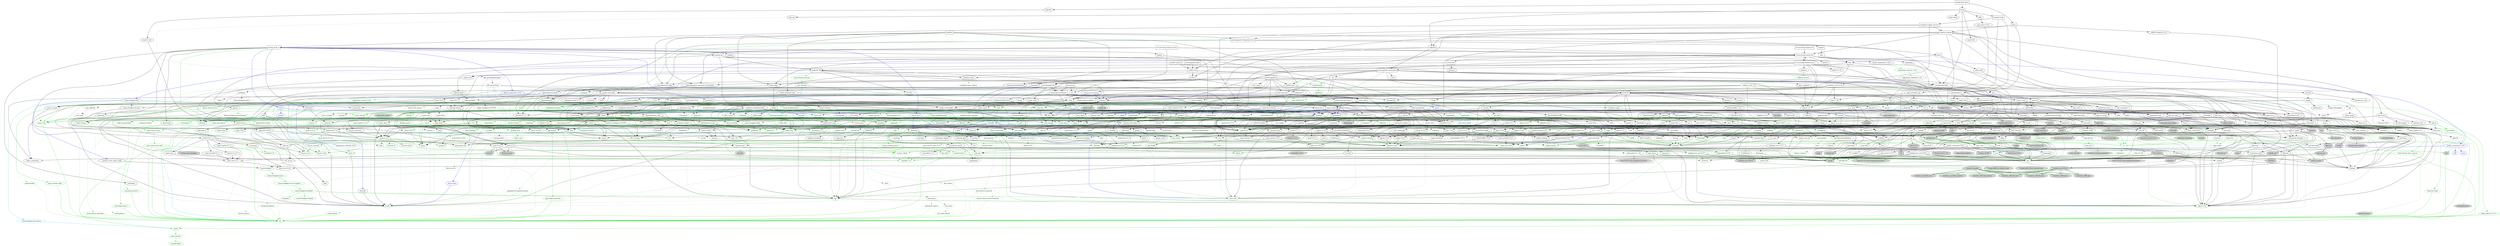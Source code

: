 digraph {
    0 [ label = "catalyst-toolbox" shape = box]
    1 [ label = "chain-addr" shape = box]
    2 [ label = "chain-core" shape = box]
    3 [ label = "chain-ser" shape = box]
    4 [ label = "chain-crypto" shape = box]
    5 [ label = "typed-bytes" shape = box]
    6 [ label = "chain-impl-mockchain" shape = box]
    7 [ label = "cardano-legacy-address" shape = box]
    8 [ label = "chain-time" shape = box]
    9 [ label = "chain-vote" shape = box]
    10 [ label = "imhamt" shape = box]
    11 [ label = "sparse-array" shape = box]
    12 [ label = "chain-storage" shape = box]
    13 [ label = "jcli" shape = box]
    14 [ label = "jormungandr-lib" shape = box]
    15 [ label = "jormungandr-automation" shape = box]
    16 [ label = "jortestkit" shape = box]
    17 [ label = "jormungandr-integration-tests" shape = box]
    18 [ label = "hersir" shape = box]
    19 [ label = "thor" shape = box]
    20 [ label = "loki" shape = box]
    21 [ label = "mjolnir" shape = box]
    22 [ label = "snapshot-lib" shape = box]
    23 [ label = "symmetric-cipher" shape = box]
    24 [ label = "vit-servicing-station-lib" shape = box]
    25 [ label = "event-db" shape = box]
    26 [ label = "vit-servicing-station-tests" shape = box]
    27 [ label = "wallet" shape = box]
    28 [ label = "chain-path-derivation" shape = box]
    29 [ label = "hdkeygen" shape = box]
    30 [ label = "chain-network" shape = box]
    31 [ label = "jormungandrwallet" shape = box]
    32 [ label = "wallet-core" shape = box]
    33 [ label = "wallet-wasm-js" shape = box]
    34 [ label = "jormungandr" shape = box]
    35 [ label = "explorer" shape = box]
    36 [ label = "settings" shape = box]
    37 [ label = "blockchain" shape = box]
    38 [ label = "vit-servicing-station-cli" shape = box]
    39 [ label = "vit-servicing-station-server" shape = box]
    40 [ label = "iapyx" shape = box]
    41 [ label = "valgrind" shape = box]
    42 [ label = "vitup" shape = box]
    43 [ label = "mainnet-lib" shape = box]
    44 [ label = "mainnet-tools" shape = box]
    45 [ label = "scheduler-service-lib" shape = box]
    46 [ label = "signals-handler" shape = box]
    47 [ label = "snapshot-trigger-service" shape = box]
    48 [ label = "voting_tools_rs" shape = box]
    49 [ label = "integration-tests" shape = box]
    50 [ label = "assert_cmd" ]
    51 [ label = "assert_fs" ]
    52 [ label = "bech32 0.8.1" ]
    53 [ label = "clap 4.1.4" ]
    54 [ label = "color-eyre" ]
    55 [ label = "csv" ]
    56 [ label = "fraction" ]
    57 [ label = "futures" ]
    58 [ label = "gag" ]
    59 [ label = "governor" ]
    60 [ label = "graphql_client" ]
    61 [ label = "hex" ]
    62 [ label = "image" ]
    63 [ label = "itertools" color = darkgreen]
    64 [ label = "once_cell" color = darkgreen]
    65 [ label = "predicates" ]
    66 [ label = "proptest" ]
    67 [ label = "qrcode" ]
    68 [ label = "quircs" ]
    69 [ label = "rand 0.8.5" color = darkgreen]
    70 [ label = "rand_chacha 0.3.1" color = darkgreen]
    71 [ label = "rayon" ]
    72 [ label = "regex" color = darkgreen]
    73 [ label = "reqwest" ]
    74 [ label = "rust_decimal" color = darkgreen]
    75 [ label = "rust_decimal_macros" color = green3]
    76 [ label = "serde" color = darkgreen]
    77 [ label = "serde_json" color = darkgreen]
    78 [ label = "serde_test" ]
    79 [ label = "serde_yaml" ]
    80 [ label = "sscanf" ]
    81 [ label = "test-strategy" color = green3]
    82 [ label = "thiserror" color = darkgreen]
    83 [ label = "time 0.3.17" color = darkgreen]
    84 [ label = "tokio" color = darkgreen]
    85 [ label = "tracing" color = darkgreen]
    86 [ label = "tracing-subscriber" ]
    87 [ label = "url" color = darkgreen]
    88 [ label = "versionisator" color = green3]
    89 [ label = "cryptoxide 0.4.2" ]
    90 [ label = "quickcheck" ]
    91 [ label = "curve25519-dalek-ng" ]
    92 [ label = "ed25519-bip32 0.4.1" ]
    93 [ label = "ed25519-dalek" ]
    94 [ label = "generic-array" color = darkgreen]
    95 [ label = "rand_core 0.6.4" color = darkgreen]
    96 [ label = "sha2 0.10.6" color = darkgreen]
    97 [ label = "smoke" color = blue]
    98 [ label = "lazy_static" color = darkgreen]
    99 [ label = "quickcheck_macros" color = green3]
    100 [ label = "strum" ]
    101 [ label = "strum_macros" color = green3]
    102 [ label = "tempfile" color = darkgreen]
    103 [ label = "cbor_event" ]
    104 [ label = "cfg-if 1.0.0" color = darkgreen]
    105 [ label = "const_format" ]
    106 [ label = "criterion" ]
    107 [ label = "rustc_version" color = green3]
    108 [ label = "trybuild" color = blue]
    109 [ label = "data-pile" ]
    110 [ label = "sled" ]
    111 [ label = "base64 0.13.1" color = darkgreen]
    112 [ label = "bincode" ]
    113 [ label = "bytes" color = darkgreen]
    114 [ label = "clap_complete" ]
    115 [ label = "gtmpl" ]
    116 [ label = "rand 0.7.3" ]
    117 [ label = "rpassword" ]
    118 [ label = "serde_derive" color = green3]
    119 [ label = "http" ]
    120 [ label = "humantime" ]
    121 [ label = "parity-multiaddr" ]
    122 [ label = "serde_with" ]
    123 [ label = "bytesize" ]
    124 [ label = "custom_debug" ]
    125 [ label = "flate2" ]
    126 [ label = "fs_extra" ]
    127 [ label = "json" ]
    128 [ label = "keynesis" ]
    129 [ label = "log" color = darkgreen]
    130 [ label = "netstat2" ]
    131 [ label = "os_info" ]
    132 [ label = "poldercast" ]
    133 [ label = "prost 0.9.0" color = darkgreen]
    134 [ label = "semver" color = darkgreen]
    135 [ label = "sysinfo" ]
    136 [ label = "tar" ]
    137 [ label = "tokio-stream" ]
    138 [ label = "tonic 0.6.2" ]
    139 [ label = "tonic-build 0.6.2" color = green3]
    140 [ label = "warp" ]
    141 [ label = "zip" ]
    142 [ label = "console" ]
    143 [ label = "dialoguer" ]
    144 [ label = "indicatif" ]
    145 [ label = "sha-1 0.9.8" ]
    146 [ label = "sha2 0.9.9" ]
    147 [ label = "bech32 0.7.3" ]
    148 [ label = "rstest" color = green3]
    149 [ label = "yaml-rust" ]
    150 [ label = "ctrlc" ]
    151 [ label = "slave-pool" ]
    152 [ label = "cocoon" ]
    153 [ label = "dirs" ]
    154 [ label = "zeroize" ]
    155 [ label = "async-trait" color = green3]
    156 [ label = "diesel 1.4.8" color = darkgreen]
    157 [ label = "diesel_migrations 1.4.0" ]
    158 [ label = "dotenv" ]
    159 [ label = "http-zipkin" ]
    160 [ label = "notify" ]
    161 [ label = "pretty_assertions 1.3.0" color = blue]
    162 [ label = "r2d2" color = darkgreen]
    163 [ label = "simplelog" ]
    164 [ label = "tracing-futures" ]
    165 [ label = "bb8" ]
    166 [ label = "bb8-postgres" ]
    167 [ label = "dotenvy" ]
    168 [ label = "tokio-postgres" color = darkgreen]
    169 [ label = "cfg-if 0.1.10" ]
    170 [ label = "chrono" color = darkgreen]
    171 [ label = "dyn-clone" color = darkgreen]
    172 [ label = "fake" ]
    173 [ label = "hyper" ]
    174 [ label = "postgres" color = darkgreen]
    175 [ label = "pretty_assertions 0.6.1" ]
    176 [ label = "rand_core 0.5.1" ]
    177 [ label = "refinery" ]
    178 [ label = "hashlink" ]
    179 [ label = "paste" color = blue]
    180 [ label = "http-body" ]
    181 [ label = "pin-project" ]
    182 [ label = "clear_on_drop" ]
    183 [ label = "console_error_panic_hook" ]
    184 [ label = "getrandom 0.2.8" color = darkgreen]
    185 [ label = "js-sys" color = darkgreen]
    186 [ label = "wasm-bindgen" color = darkgreen]
    187 [ label = "wasm-bindgen-test" color = blue]
    188 [ label = "web-sys" ]
    189 [ label = "arc-swap" ]
    190 [ label = "jsonrpsee-core" ]
    191 [ label = "jsonrpsee-http-server" ]
    192 [ label = "libc" color = darkgreen]
    193 [ label = "linked-hash-map" ]
    194 [ label = "local-ip-address" ]
    195 [ label = "lru" ]
    196 [ label = "nix 0.25.1" style = filled, fillcolor = lightgrey]
    197 [ label = "opentelemetry" ]
    198 [ label = "opentelemetry-otlp" ]
    199 [ label = "opentelemetry-semantic-conventions" ]
    200 [ label = "tokio-util 0.6.10" ]
    201 [ label = "tracing-appender" ]
    202 [ label = "tracing-opentelemetry" ]
    203 [ label = "trust-dns-resolver" ]
    204 [ label = "anyhow" color = darkgreen]
    205 [ label = "async-graphql" ]
    206 [ label = "async-graphql-warp" ]
    207 [ label = "futures-channel" color = darkgreen]
    208 [ label = "futures-util" color = darkgreen]
    209 [ label = "ed25519-bip32 0.3.2" ]
    210 [ label = "prettytable-rs" ]
    211 [ label = "warp-reverse-proxy" ]
    212 [ label = "diffy" ]
    213 [ label = "glob" ]
    214 [ label = "ipfs-api" ]
    215 [ label = "path-slash" ]
    216 [ label = "rustls" ]
    217 [ label = "rustls-pemfile 1.0.2" ]
    218 [ label = "tempdir" ]
    219 [ label = "tokio-rustls" ]
    220 [ label = "uuid 0.8.2" ]
    221 [ label = "walkdir" color = darkgreen]
    222 [ label = "cardano-serialization-lib" ]
    223 [ label = "pharos" ]
    224 [ label = "job_scheduler_ng" ]
    225 [ label = "num-traits" color = darkgreen]
    226 [ label = "uuid 1.3.0" ]
    227 [ label = "bigdecimal" ]
    228 [ label = "blake2" ]
    229 [ label = "bytekind" ]
    230 [ label = "ciborium" ]
    231 [ label = "diesel 2.0.3" ]
    232 [ label = "diesel-derive-enum" color = green3]
    233 [ label = "diesel_migrations 2.0.0" color = blue]
    234 [ label = "insta" color = blue]
    235 [ label = "microtype" ]
    236 [ label = "nonempty" ]
    237 [ label = "rand 0.6.5" ]
    238 [ label = "rand_core 0.4.2" ]
    239 [ label = "serial_test" color = blue]
    240 [ label = "tracing-test" color = blue]
    241 [ label = "validity" ]
    242 [ label = "base64 0.21.0" ]
    243 [ label = "libmath" ]
    244 [ label = "rand_chacha 0.2.2" ]
    245 [ label = "bstr 1.2.0" ]
    246 [ label = "doc-comment" ]
    247 [ label = "predicates-core" ]
    248 [ label = "predicates-tree" ]
    249 [ label = "wait-timeout" ]
    250 [ label = "globwalk" ]
    251 [ label = "bitflags" color = darkgreen]
    252 [ label = "clap_derive" color = green3, style = dashed]
    253 [ label = "clap_lex" ]
    254 [ label = "is-terminal" ]
    255 [ label = "strsim" color = darkgreen, style = dashed]
    256 [ label = "termcolor" color = darkgreen]
    257 [ label = "backtrace" ]
    258 [ label = "color-spantrace" style = dashed]
    259 [ label = "eyre" ]
    260 [ label = "indenter" ]
    261 [ label = "owo-colors" ]
    262 [ label = "tracing-error" style = dashed]
    263 [ label = "bstr 0.2.17" ]
    264 [ label = "csv-core" ]
    265 [ label = "itoa 0.4.8" ]
    266 [ label = "ryu" color = darkgreen]
    267 [ label = "num" ]
    268 [ label = "futures-core" color = darkgreen]
    269 [ label = "futures-executor" ]
    270 [ label = "futures-io" color = darkgreen]
    271 [ label = "futures-sink" color = darkgreen]
    272 [ label = "futures-task" color = darkgreen]
    273 [ label = "filedescriptor" ]
    274 [ label = "futures-timer" style = dashed]
    275 [ label = "no-std-compat" ]
    276 [ label = "nonzero_ext" ]
    277 [ label = "parking_lot 0.12.1" color = darkgreen]
    278 [ label = "smallvec" color = darkgreen]
    279 [ label = "graphql_query_derive" color = green3, style = dashed]
    280 [ label = "bytemuck" ]
    281 [ label = "byteorder" color = darkgreen]
    282 [ label = "color_quant" ]
    283 [ label = "gif" style = dashed]
    284 [ label = "jpeg-decoder" style = dashed]
    285 [ label = "num-iter" ]
    286 [ label = "num-rational 0.3.2" ]
    287 [ label = "png" style = dashed]
    288 [ label = "scoped_threadpool" style = dashed]
    289 [ label = "tiff" style = dashed]
    290 [ label = "either" color = darkgreen]
    291 [ label = "difflib" style = dashed]
    292 [ label = "float-cmp" style = dashed]
    293 [ label = "normalize-line-endings" style = dashed]
    294 [ label = "bit-set" style = dashed]
    295 [ label = "quick-error 2.0.1" style = dashed]
    296 [ label = "rand_xorshift 0.3.0" ]
    297 [ label = "regex-syntax" color = darkgreen]
    298 [ label = "rusty-fork" style = dashed]
    299 [ label = "unarray" ]
    300 [ label = "checked_int_cast" ]
    301 [ label = "num-derive" color = green3]
    302 [ label = "ppv-lite86" color = darkgreen]
    303 [ label = "rayon-core" ]
    304 [ label = "aho-corasick" color = darkgreen]
    305 [ label = "memchr" color = darkgreen]
    306 [ label = "encoding_rs" ]
    307 [ label = "h2" ]
    308 [ label = "hyper-rustls" style = "dashed,filled", fillcolor = lightgrey]
    309 [ label = "hyper-tls" style = "dashed,filled", fillcolor = lightgrey]
    310 [ label = "ipnet" ]
    311 [ label = "mime" ]
    312 [ label = "native-tls" style = "dashed,filled", fillcolor = lightgrey]
    313 [ label = "percent-encoding" color = darkgreen]
    314 [ label = "pin-project-lite" color = darkgreen]
    315 [ label = "serde_urlencoded" ]
    316 [ label = "tokio-native-tls" style = "dashed,filled", fillcolor = lightgrey]
    317 [ label = "tower-service" ]
    318 [ label = "wasm-bindgen-futures" ]
    319 [ label = "webpki-roots" style = "dashed,filled", fillcolor = lightgrey]
    320 [ label = "winreg" style = filled, fillcolor = lightgrey]
    321 [ label = "arrayvec" color = darkgreen]
    322 [ label = "borsh" color = darkgreen, style = dashed]
    323 [ label = "bytecheck" color = darkgreen, style = dashed]
    324 [ label = "rkyv" color = darkgreen, style = dashed]
    325 [ label = "quote" color = green3]
    326 [ label = "itoa 1.0.5" color = darkgreen]
    327 [ label = "indexmap" color = darkgreen]
    328 [ label = "sscanf_macro" color = green3]
    329 [ label = "proc-macro2" color = green3]
    330 [ label = "structmeta" color = green3]
    331 [ label = "syn" color = green3]
    332 [ label = "thiserror-impl" color = green3]
    333 [ label = "num_threads" color = darkgreen, style = "dashed,filled", fillcolor = lightgrey]
    334 [ label = "time-core" color = darkgreen]
    335 [ label = "time-macros" color = green3, style = dashed]
    336 [ label = "autocfg 1.1.0" color = green3]
    337 [ label = "mio" color = darkgreen]
    338 [ label = "num_cpus" color = darkgreen]
    339 [ label = "signal-hook-registry" color = darkgreen, style = "dashed,filled", fillcolor = lightgrey]
    340 [ label = "socket2" color = darkgreen]
    341 [ label = "tokio-macros" color = green3, style = dashed]
    342 [ label = "windows-sys 0.42.0" color = darkgreen, style = filled, fillcolor = lightgrey]
    343 [ label = "tracing-attributes" color = green3, style = dashed]
    344 [ label = "tracing-core" color = darkgreen]
    345 [ label = "matchers" style = dashed]
    346 [ label = "nu-ansi-term" style = dashed]
    347 [ label = "sharded-slab" style = dashed]
    348 [ label = "thread_local" ]
    349 [ label = "tracing-log" style = dashed]
    350 [ label = "tracing-serde" style = dashed]
    351 [ label = "form_urlencoded" color = darkgreen]
    352 [ label = "idna 0.3.0" color = darkgreen]
    353 [ label = "platforms" color = green3]
    354 [ label = "env_logger" style = dashed]
    355 [ label = "digest 0.9.0" ]
    356 [ label = "subtle-ng" ]
    357 [ label = "curve25519-dalek" ]
    358 [ label = "ed25519" ]
    359 [ label = "typenum" color = darkgreen]
    360 [ label = "version_check" color = green3]
    361 [ label = "cpufeatures" color = darkgreen, style = filled, fillcolor = lightgrey]
    362 [ label = "digest 0.10.6" color = darkgreen]
    363 [ label = "heck 0.4.1" color = green3]
    364 [ label = "rustversion" color = red]
    365 [ label = "fastrand" color = darkgreen]
    366 [ label = "redox_syscall" color = darkgreen, style = filled, fillcolor = lightgrey]
    367 [ label = "remove_dir_all" color = darkgreen]
    368 [ label = "winapi" color = darkgreen, style = filled, fillcolor = lightgrey]
    369 [ label = "const_format_proc_macros" color = green3]
    370 [ label = "atty" ]
    371 [ label = "cast" ]
    372 [ label = "clap 2.34.0" ]
    373 [ label = "criterion-plot" ]
    374 [ label = "oorandom" ]
    375 [ label = "plotters" ]
    376 [ label = "serde_cbor" ]
    377 [ label = "tinytemplate" ]
    378 [ label = "basic-toml" color = blue]
    379 [ label = "memmap2" ]
    380 [ label = "crc32fast" ]
    381 [ label = "crossbeam-epoch" ]
    382 [ label = "crossbeam-utils" ]
    383 [ label = "fs2" style = filled, fillcolor = lightgrey]
    384 [ label = "fxhash" ]
    385 [ label = "parking_lot 0.11.2" ]
    386 [ label = "gtmpl_value" ]
    387 [ label = "getrandom 0.1.16" style = dashed]
    388 [ label = "rand_hc 0.2.0" style = filled, fillcolor = lightgrey]
    389 [ label = "fnv" color = darkgreen]
    390 [ label = "arrayref" ]
    391 [ label = "bs58" ]
    392 [ label = "data-encoding" color = darkgreen]
    393 [ label = "multihash" ]
    394 [ label = "static_assertions" ]
    395 [ label = "unsigned-varint 0.7.1" ]
    396 [ label = "serde_with_macros" color = green3, style = dashed]
    397 [ label = "custom_debug_derive" color = green3]
    398 [ label = "miniz_oxide 0.6.2" ]
    399 [ label = "cryptoxide 0.3.6" ]
    400 [ label = "prost-derive 0.9.0" color = green3, style = dashed]
    401 [ label = "core-foundation-sys" color = darkgreen, style = filled, fillcolor = lightgrey]
    402 [ label = "ntapi" style = filled, fillcolor = lightgrey]
    403 [ label = "filetime" ]
    404 [ label = "xattr" style = "dashed,filled", fillcolor = lightgrey]
    405 [ label = "tokio-util 0.7.4" color = darkgreen]
    406 [ label = "async-stream" ]
    407 [ label = "hyper-timeout" style = dashed]
    408 [ label = "tower" style = dashed]
    409 [ label = "tower-layer" ]
    410 [ label = "prost-build 0.9.0" color = green3, style = dashed]
    411 [ label = "headers" ]
    412 [ label = "mime_guess" ]
    413 [ label = "multipart" style = dashed]
    414 [ label = "rustls-pemfile 0.2.1" ]
    415 [ label = "scoped-tls" ]
    416 [ label = "tokio-tungstenite" style = dashed]
    417 [ label = "aes" style = dashed]
    418 [ label = "bzip2" style = dashed]
    419 [ label = "constant_time_eq" style = dashed]
    420 [ label = "hmac 0.12.1" color = darkgreen]
    421 [ label = "pbkdf2 0.11.0" style = dashed]
    422 [ label = "sha1" ]
    423 [ label = "zstd" style = dashed]
    424 [ label = "encode_unicode 0.3.6" style = filled, fillcolor = lightgrey]
    425 [ label = "unicode-width" color = darkgreen]
    426 [ label = "shell-words" ]
    427 [ label = "number_prefix" ]
    428 [ label = "block-buffer 0.9.0" ]
    429 [ label = "opaque-debug" ]
    430 [ label = "nix 0.26.2" style = filled, fillcolor = lightgrey]
    431 [ label = "windows-sys 0.45.0" color = darkgreen, style = filled, fillcolor = lightgrey]
    432 [ label = "crossbeam-channel" ]
    433 [ label = "aes-gcm" ]
    434 [ label = "chacha20poly1305" ]
    435 [ label = "hmac 0.11.0" ]
    436 [ label = "pbkdf2 0.9.0" ]
    437 [ label = "dirs-sys" ]
    438 [ label = "zeroize_derive" color = green3, style = dashed]
    439 [ label = "diesel_derives 1.4.1" color = green3]
    440 [ label = "pq-sys" color = darkgreen, style = dashed]
    441 [ label = "migrations_internals 1.4.1" color = darkgreen]
    442 [ label = "migrations_macros 1.4.2" color = green3]
    443 [ label = "zipkin" ]
    444 [ label = "fsevent-sys" style = "dashed,filled", fillcolor = lightgrey]
    445 [ label = "inotify" style = filled, fillcolor = lightgrey]
    446 [ label = "kqueue" style = filled, fillcolor = lightgrey]
    447 [ label = "ctor" color = green3, style = filled, fillcolor = lightgrey]
    448 [ label = "diff" color = blue]
    449 [ label = "output_vt100" style = filled, fillcolor = lightgrey]
    450 [ label = "yansi" color = blue]
    451 [ label = "scheduled-thread-pool" color = darkgreen]
    452 [ label = "fallible-iterator" color = darkgreen]
    453 [ label = "phf" color = darkgreen]
    454 [ label = "postgres-protocol" color = darkgreen]
    455 [ label = "postgres-types" color = darkgreen]
    456 [ label = "iana-time-zone" color = darkgreen, style = dashed]
    457 [ label = "num-integer" color = darkgreen]
    458 [ label = "time 0.1.45" color = darkgreen, style = dashed]
    459 [ label = "httparse" ]
    460 [ label = "httpdate" ]
    461 [ label = "want" ]
    462 [ label = "ansi_term 0.11.0" ]
    463 [ label = "difference" ]
    464 [ label = "refinery-core" color = darkgreen]
    465 [ label = "refinery-macros" color = green3]
    466 [ label = "hashbrown 0.12.3" color = darkgreen]
    467 [ label = "paste-impl" color = turquoise3]
    468 [ label = "proc-macro-hack" color = turquoise3]
    469 [ label = "pin-project-internal" color = green3]
    470 [ label = "cc" color = green3]
    471 [ label = "wasi 0.11.0+wasi-snapshot-preview1" color = darkgreen, style = filled, fillcolor = lightgrey]
    472 [ label = "wasm-bindgen-macro" color = green3]
    473 [ label = "wasm-bindgen-test-macro" color = turquoise3]
    474 [ label = "beef" ]
    475 [ label = "jsonrpsee-types" ]
    476 [ label = "rustc-hash" style = dashed]
    477 [ label = "globset" ]
    478 [ label = "unicase" color = darkgreen]
    479 [ label = "neli" style = filled, fillcolor = lightgrey]
    480 [ label = "memoffset 0.6.5" style = "dashed,filled", fillcolor = lightgrey]
    481 [ label = "pin-utils" color = darkgreen]
    482 [ label = "opentelemetry_api" ]
    483 [ label = "opentelemetry_sdk" ]
    484 [ label = "opentelemetry-proto" ]
    485 [ label = "prost 0.11.6" color = darkgreen, style = dashed]
    486 [ label = "tonic 0.8.3" style = dashed]
    487 [ label = "slab" color = darkgreen]
    488 [ label = "ipconfig" style = "dashed,filled", fillcolor = lightgrey]
    489 [ label = "lru-cache" ]
    490 [ label = "resolv-conf" style = dashed]
    491 [ label = "trust-dns-proto" ]
    492 [ label = "async-graphql-derive" color = green3]
    493 [ label = "async-graphql-parser" color = darkgreen]
    494 [ label = "async-graphql-value" color = darkgreen]
    495 [ label = "fast_chemail" style = dashed]
    496 [ label = "multer" ]
    497 [ label = "futures-macro" color = green3, style = dashed]
    498 [ label = "encode_unicode 1.0.0" ]
    499 [ label = "term" ]
    500 [ label = "ansi_term 0.12.1" ]
    501 [ label = "ipfs-api-backend-hyper" style = dashed]
    502 [ label = "ring" ]
    503 [ label = "sct" ]
    504 [ label = "webpki" ]
    505 [ label = "rand 0.4.6" ]
    506 [ label = "same-file" color = darkgreen]
    507 [ label = "winapi-util" color = darkgreen, style = filled, fillcolor = lightgrey]
    508 [ label = "noop_proc_macro" color = green3, style = filled, fillcolor = lightgrey]
    509 [ label = "num-bigint" ]
    510 [ label = "rand_os" ]
    511 [ label = "schemars" color = darkgreen]
    512 [ label = "serde-wasm-bindgen" style = filled, fillcolor = lightgrey]
    513 [ label = "cron" ]
    514 [ label = "libm" color = darkgreen, style = dashed]
    515 [ label = "ciborium-io" ]
    516 [ label = "ciborium-ll" ]
    517 [ label = "diesel_derives 2.0.1" color = green3]
    518 [ label = "migrations_internals 2.0.0" color = steelblue]
    519 [ label = "migrations_macros 2.0.0" color = turquoise3]
    520 [ label = "similar" color = blue]
    521 [ label = "microtype-macro" color = green3]
    522 [ label = "secrecy" style = dashed]
    523 [ label = "autocfg 0.1.8" color = green3]
    524 [ label = "rand_chacha 0.1.1" ]
    525 [ label = "rand_hc 0.1.0" ]
    526 [ label = "rand_isaac" ]
    527 [ label = "rand_jitter" ]
    528 [ label = "rand_pcg" ]
    529 [ label = "rand_xorshift 0.1.1" ]
    530 [ label = "dashmap" ]
    531 [ label = "serial_test_derive" color = turquoise3]
    532 [ label = "tracing-test-macro" color = turquoise3]
    533 [ label = "rand 0.3.23" ]
    534 [ label = "regex-automata" style = dashed]
    535 [ label = "termtree" ]
    536 [ label = "ignore" ]
    537 [ label = "proc-macro-error" color = green3]
    538 [ label = "os_str_bytes" ]
    539 [ label = "hermit-abi 0.3.0" style = filled, fillcolor = lightgrey]
    540 [ label = "io-lifetimes" ]
    541 [ label = "rustix" style = filled, fillcolor = lightgrey]
    542 [ label = "addr2line" ]
    543 [ label = "object" ]
    544 [ label = "rustc-demangle" ]
    545 [ label = "num-complex" ]
    546 [ label = "num-rational 0.4.1" ]
    547 [ label = "lock_api" color = darkgreen]
    548 [ label = "parking_lot_core 0.9.7" color = darkgreen]
    549 [ label = "graphql_client_codegen" color = green3, style = dashed]
    550 [ label = "weezl" style = dashed]
    551 [ label = "deflate" style = dashed]
    552 [ label = "miniz_oxide 0.3.7" style = dashed]
    553 [ label = "miniz_oxide 0.4.4" style = dashed]
    554 [ label = "bit-vec" style = dashed]
    555 [ label = "quick-error 1.2.3" style = dashed]
    556 [ label = "crossbeam-deque" ]
    557 [ label = "openssl" style = "dashed,filled", fillcolor = lightgrey]
    558 [ label = "openssl-probe" style = "dashed,filled", fillcolor = lightgrey]
    559 [ label = "openssl-sys" style = "dashed,filled", fillcolor = lightgrey]
    560 [ label = "schannel" style = "dashed,filled", fillcolor = lightgrey]
    561 [ label = "security-framework" style = "dashed,filled", fillcolor = lightgrey]
    562 [ label = "security-framework-sys" style = "dashed,filled", fillcolor = lightgrey]
    563 [ label = "borsh-derive" color = green3, style = dashed]
    564 [ label = "hashbrown 0.13.2" color = darkgreen, style = dashed]
    565 [ label = "bytecheck_derive" color = green3, style = dashed]
    566 [ label = "ptr_meta" color = darkgreen, style = dashed]
    567 [ label = "rend" color = darkgreen, style = dashed]
    568 [ label = "rkyv_derive" color = green3, style = dashed]
    569 [ label = "seahash" color = darkgreen, style = dashed]
    570 [ label = "unicode-ident" color = green3]
    571 [ label = "structmeta-derive" color = green3]
    572 [ label = "hermit-abi 0.2.6" color = darkgreen, style = filled, fillcolor = lightgrey]
    573 [ label = "windows_aarch64_gnullvm" color = darkgreen, style = filled, fillcolor = lightgrey]
    574 [ label = "windows_aarch64_msvc" color = darkgreen, style = filled, fillcolor = lightgrey]
    575 [ label = "windows_i686_gnu" color = darkgreen, style = filled, fillcolor = lightgrey]
    576 [ label = "windows_i686_msvc" color = darkgreen, style = filled, fillcolor = lightgrey]
    577 [ label = "windows_x86_64_gnu" color = darkgreen, style = filled, fillcolor = lightgrey]
    578 [ label = "windows_x86_64_gnullvm" color = darkgreen, style = filled, fillcolor = lightgrey]
    579 [ label = "windows_x86_64_msvc" color = darkgreen, style = filled, fillcolor = lightgrey]
    580 [ label = "valuable" color = darkgreen, style = "dashed,filled", fillcolor = lightgrey]
    581 [ label = "overload" style = dashed]
    582 [ label = "unicode-bidi" color = darkgreen]
    583 [ label = "unicode-normalization" color = darkgreen]
    584 [ label = "subtle" color = darkgreen]
    585 [ label = "signature" ]
    586 [ label = "block-buffer 0.10.3" color = darkgreen, style = dashed]
    587 [ label = "crypto-common" color = darkgreen]
    588 [ label = "instant" color = darkgreen]
    589 [ label = "winapi-i686-pc-windows-gnu" color = darkgreen, style = filled, fillcolor = lightgrey]
    590 [ label = "winapi-x86_64-pc-windows-gnu" color = darkgreen, style = filled, fillcolor = lightgrey]
    591 [ label = "unicode-xid" color = green3]
    592 [ label = "hermit-abi 0.1.19" style = filled, fillcolor = lightgrey]
    593 [ label = "textwrap" ]
    594 [ label = "plotters-backend" ]
    595 [ label = "plotters-svg" style = dashed]
    596 [ label = "half" ]
    597 [ label = "memoffset 0.7.1" ]
    598 [ label = "scopeguard" color = darkgreen]
    599 [ label = "parking_lot_core 0.8.6" ]
    600 [ label = "wasi 0.9.0+wasi-snapshot-preview1" style = "dashed,filled", fillcolor = lightgrey]
    601 [ label = "multihash-derive" color = green3, style = dashed]
    602 [ label = "unsigned-varint 0.5.1" ]
    603 [ label = "darling" color = green3]
    604 [ label = "synstructure" color = green3]
    605 [ label = "adler" ]
    606 [ label = "async-stream-impl" color = green3]
    607 [ label = "tokio-io-timeout" style = dashed]
    608 [ label = "heck 0.3.3" color = green3, style = dashed]
    609 [ label = "multimap" color = green3, style = dashed]
    610 [ label = "petgraph" color = green3, style = dashed]
    611 [ label = "prost-types 0.9.0" color = green3, style = dashed]
    612 [ label = "which" color = green3, style = dashed]
    613 [ label = "headers-core" ]
    614 [ label = "buf_redux" style = dashed]
    615 [ label = "safemem" style = dashed]
    616 [ label = "twoway" style = dashed]
    617 [ label = "tungstenite" style = dashed]
    618 [ label = "cipher 0.3.0" ]
    619 [ label = "bzip2-sys" style = dashed]
    620 [ label = "password-hash" style = dashed]
    621 [ label = "zstd-safe" style = dashed]
    622 [ label = "windows-targets" color = darkgreen, style = filled, fillcolor = lightgrey]
    623 [ label = "aead 0.4.3" ]
    624 [ label = "ctr" ]
    625 [ label = "ghash" ]
    626 [ label = "aead 0.5.1" ]
    627 [ label = "chacha20" ]
    628 [ label = "cipher 0.4.3" ]
    629 [ label = "poly1305" ]
    630 [ label = "crypto-mac" ]
    631 [ label = "redox_users" style = filled, fillcolor = lightgrey]
    632 [ label = "vcpkg" color = green3, style = "dashed,filled", fillcolor = lightgrey]
    633 [ label = "lazycell" ]
    634 [ label = "zipkin-types" ]
    635 [ label = "inotify-sys" style = filled, fillcolor = lightgrey]
    636 [ label = "kqueue-sys" style = filled, fillcolor = lightgrey]
    637 [ label = "phf_shared" color = darkgreen]
    638 [ label = "md-5" color = darkgreen]
    639 [ label = "stringprep" color = darkgreen]
    640 [ label = "android_system_properties" color = darkgreen, style = "dashed,filled", fillcolor = lightgrey]
    641 [ label = "iana-time-zone-haiku" color = darkgreen, style = "dashed,filled", fillcolor = lightgrey]
    642 [ label = "wasi 0.10.0+wasi-snapshot-preview1" color = darkgreen, style = "dashed,filled", fillcolor = lightgrey]
    643 [ label = "try-lock" ]
    644 [ label = "siphasher" color = darkgreen]
    645 [ label = "toml" color = darkgreen]
    646 [ label = "ahash 0.7.6" color = darkgreen, style = dashed]
    647 [ label = "jobserver" color = green3, style = dashed]
    648 [ label = "wasm-bindgen-macro-support" color = green3]
    649 [ label = "tonic-build 0.8.4" color = green3, style = dashed]
    650 [ label = "prost-derive 0.11.6" color = green3, style = dashed]
    651 [ label = "axum" style = dashed]
    652 [ label = "widestring" style = "dashed,filled", fillcolor = lightgrey]
    653 [ label = "hostname" style = dashed]
    654 [ label = "enum-as-inner" color = green3]
    655 [ label = "idna 0.2.3" ]
    656 [ label = "tinyvec" color = darkgreen]
    657 [ label = "Inflector" color = green3]
    658 [ label = "proc-macro-crate 1.3.0" color = green3]
    659 [ label = "pest" color = darkgreen]
    660 [ label = "ascii_utils" style = dashed]
    661 [ label = "spin 0.9.4" ]
    662 [ label = "dirs-next" ]
    663 [ label = "hyper-multipart-rfc7578" style = dashed]
    664 [ label = "ipfs-api-prelude" style = dashed]
    665 [ label = "spin 0.5.2" style = filled, fillcolor = lightgrey]
    666 [ label = "untrusted" ]
    667 [ label = "fuchsia-cprng" style = filled, fillcolor = lightgrey]
    668 [ label = "rand_core 0.3.1" ]
    669 [ label = "rdrand" style = filled, fillcolor = lightgrey]
    670 [ label = "cloudabi" style = filled, fillcolor = lightgrey]
    671 [ label = "schemars_derive" color = green3, style = dashed]
    672 [ label = "nom" ]
    673 [ label = "proc-macro-error-attr" color = green3]
    674 [ label = "errno" style = filled, fillcolor = lightgrey]
    675 [ label = "linux-raw-sys" style = filled, fillcolor = lightgrey]
    676 [ label = "gimli" ]
    677 [ label = "graphql-introspection-query" color = green3, style = dashed]
    678 [ label = "graphql-parser" color = green3, style = dashed]
    679 [ label = "adler32" style = dashed]
    680 [ label = "foreign-types" style = "dashed,filled", fillcolor = lightgrey]
    681 [ label = "openssl-macros" color = green3, style = "dashed,filled", fillcolor = lightgrey]
    682 [ label = "pkg-config" color = green3, style = dashed]
    683 [ label = "core-foundation" style = "dashed,filled", fillcolor = lightgrey]
    684 [ label = "borsh-derive-internal" color = green3, style = dashed]
    685 [ label = "borsh-schema-derive-internal" color = green3, style = dashed]
    686 [ label = "proc-macro-crate 0.1.5" color = green3, style = dashed]
    687 [ label = "ahash 0.8.3" color = darkgreen, style = dashed]
    688 [ label = "ptr_meta_derive" color = green3, style = dashed]
    689 [ label = "darling_core" color = green3]
    690 [ label = "darling_macro" color = green3]
    691 [ label = "unicode-segmentation" color = green3, style = dashed]
    692 [ label = "fixedbitset" color = green3, style = dashed]
    693 [ label = "sha-1 0.10.1" style = dashed]
    694 [ label = "utf-8" style = dashed]
    695 [ label = "base64ct" style = dashed]
    696 [ label = "zstd-sys" style = dashed]
    697 [ label = "polyval" ]
    698 [ label = "inout" ]
    699 [ label = "universal-hash 0.5.0" ]
    700 [ label = "cxx" color = darkgreen, style = "dashed,filled", fillcolor = lightgrey]
    701 [ label = "cxx-build" color = green3, style = "dashed,filled", fillcolor = lightgrey]
    702 [ label = "wasm-bindgen-backend" color = green3]
    703 [ label = "wasm-bindgen-shared" color = green3]
    704 [ label = "prettyplease" color = green3, style = dashed]
    705 [ label = "prost-build 0.11.6" color = green3, style = dashed]
    706 [ label = "axum-core" style = dashed]
    707 [ label = "matchit" style = dashed]
    708 [ label = "sync_wrapper" style = dashed]
    709 [ label = "tower-http" style = dashed]
    710 [ label = "match_cfg" style = dashed]
    711 [ label = "matches" ]
    712 [ label = "tinyvec_macros" color = darkgreen, style = dashed]
    713 [ label = "toml_edit" color = green3]
    714 [ label = "ucd-trie" color = darkgreen]
    715 [ label = "dirs-sys-next" ]
    716 [ label = "common-multipart-rfc7578" style = dashed]
    717 [ label = "multibase" style = dashed]
    718 [ label = "typed-builder" color = green3, style = dashed]
    719 [ label = "serde_derive_internals" color = green3, style = dashed]
    720 [ label = "minimal-lexical" ]
    721 [ label = "errno-dragonfly" style = filled, fillcolor = lightgrey]
    722 [ label = "combine" color = green3, style = dashed]
    723 [ label = "foreign-types-shared" style = "dashed,filled", fillcolor = lightgrey]
    724 [ label = "ident_case" color = green3]
    725 [ label = "universal-hash 0.4.1" ]
    726 [ label = "cxxbridge-flags" color = green3, style = "dashed,filled", fillcolor = lightgrey]
    727 [ label = "cxxbridge-macro" color = green3, style = "dashed,filled", fillcolor = lightgrey]
    728 [ label = "link-cplusplus" color = darkgreen, style = "dashed,filled", fillcolor = lightgrey]
    729 [ label = "codespan-reporting" color = green3, style = "dashed,filled", fillcolor = lightgrey]
    730 [ label = "scratch" color = green3, style = "dashed,filled", fillcolor = lightgrey]
    731 [ label = "bumpalo" color = green3]
    732 [ label = "prost-types 0.11.6" color = green3, style = dashed]
    733 [ label = "http-range-header" style = dashed]
    734 [ label = "nom8" color = green3]
    735 [ label = "toml_datetime" color = green3]
    736 [ label = "base-x" style = dashed]
    737 [ label = "data-encoding-macro" style = dashed]
    738 [ label = "ascii" color = green3, style = dashed]
    739 [ label = "unreachable" color = green3, style = dashed]
    740 [ label = "data-encoding-macro-internal" color = green3, style = dashed]
    741 [ label = "void" color = green3, style = dashed]
    0 -> 54 [ ]
    0 -> 58 [ ]
    0 -> 59 [ ]
    0 -> 17 [ ]
    0 -> 67 [ ]
    0 -> 68 [ ]
    0 -> 80 [ ]
    0 -> 23 [ ]
    0 -> 24 [ ]
    0 -> 27 [ ]
    1 -> 2 [ ]
    1 -> 4 [ ]
    1 -> 4 [ color = blue]
    2 -> 3 [ ]
    3 -> 82 [ ]
    4 -> 52 [ ]
    4 -> 91 [ ]
    4 -> 92 [ ]
    4 -> 93 [ ]
    4 -> 61 [ ]
    4 -> 66 [ style = dotted]
    4 -> 66 [ color = blue]
    4 -> 90 [ style = dotted]
    4 -> 90 [ color = blue]
    4 -> 71 [ ]
    4 -> 96 [ ]
    4 -> 97 [ color = blue]
    4 -> 81 [ color = green3, style = dotted]
    4 -> 81 [ color = turquoise3]
    4 -> 5 [ ]
    6 -> 7 [ ]
    6 -> 1 [ ]
    6 -> 1 [ color = blue]
    6 -> 8 [ ]
    6 -> 8 [ color = blue]
    6 -> 9 [ ]
    6 -> 10 [ ]
    6 -> 99 [ color = green3, style = dotted]
    6 -> 99 [ color = turquoise3]
    6 -> 11 [ ]
    6 -> 100 [ ]
    6 -> 85 [ ]
    7 -> 103 [ ]
    7 -> 92 [ ]
    8 -> 2 [ ]
    8 -> 66 [ style = dotted]
    8 -> 66 [ color = blue]
    8 -> 90 [ style = dotted]
    8 -> 90 [ color = blue]
    8 -> 81 [ color = green3, style = dotted]
    8 -> 81 [ color = turquoise3]
    9 -> 2 [ ]
    9 -> 4 [ ]
    9 -> 105 [ ]
    9 -> 106 [ color = blue]
    10 -> 106 [ color = blue]
    10 -> 66 [ style = dotted]
    10 -> 66 [ color = blue]
    10 -> 107 [ color = green3]
    10 -> 81 [ color = green3, style = dotted]
    10 -> 81 [ color = turquoise3]
    10 -> 82 [ ]
    10 -> 108 [ color = blue]
    11 -> 66 [ color = blue]
    11 -> 81 [ color = turquoise3]
    12 -> 106 [ style = dotted]
    12 -> 109 [ ]
    12 -> 95 [ style = dotted]
    12 -> 95 [ color = blue]
    12 -> 110 [ ]
    12 -> 102 [ style = dotted]
    12 -> 102 [ color = blue]
    12 -> 82 [ ]
    13 -> 51 [ color = blue]
    13 -> 114 [ ]
    13 -> 115 [ ]
    13 -> 14 [ ]
    13 -> 73 [ ]
    13 -> 117 [ ]
    13 -> 88 [ color = green3]
    14 -> 112 [ color = blue]
    14 -> 6 [ ]
    14 -> 6 [ color = blue]
    14 -> 119 [ ]
    14 -> 120 [ ]
    14 -> 121 [ ]
    14 -> 122 [ ]
    14 -> 79 [ color = blue]
    15 -> 50 [ ]
    15 -> 12 [ ]
    15 -> 60 [ ]
    15 -> 13 [ ]
    15 -> 16 [ ]
    15 -> 127 [ ]
    15 -> 130 [ ]
    15 -> 132 [ ]
    15 -> 138 [ ]
    15 -> 139 [ color = green3]
    15 -> 86 [ ]
    16 -> 51 [ ]
    16 -> 52 [ ]
    16 -> 123 [ ]
    16 -> 55 [ ]
    16 -> 124 [ ]
    16 -> 143 [ ]
    16 -> 126 [ ]
    16 -> 61 [ ]
    16 -> 120 [ ]
    16 -> 144 [ ]
    16 -> 131 [ ]
    16 -> 73 [ ]
    16 -> 134 [ ]
    16 -> 79 [ ]
    16 -> 145 [ ]
    16 -> 146 [ ]
    16 -> 135 [ ]
    16 -> 136 [ ]
    16 -> 140 [ ]
    16 -> 141 [ ]
    17 -> 147 [ ]
    17 -> 18 [ ]
    17 -> 21 [ ]
    17 -> 148 [ color = green3]
    18 -> 150 [ ]
    18 -> 151 [ ]
    18 -> 19 [ ]
    19 -> 152 [ ]
    19 -> 153 [ ]
    19 -> 15 [ ]
    20 -> 19 [ ]
    21 -> 20 [ ]
    22 -> 56 [ ]
    22 -> 60 [ ]
    22 -> 14 [ ]
    22 -> 73 [ ]
    22 -> 75 [ color = green3]
    22 -> 78 [ style = dotted]
    22 -> 78 [ color = blue]
    23 -> 89 [ ]
    23 -> 69 [ ]
    23 -> 82 [ ]
    23 -> 154 [ ]
    24 -> 157 [ ]
    24 -> 158 [ ]
    24 -> 25 [ ]
    24 -> 159 [ ]
    24 -> 160 [ ]
    24 -> 161 [ color = blue]
    24 -> 163 [ ]
    24 -> 164 [ ]
    24 -> 86 [ ]
    24 -> 26 [ color = blue]
    25 -> 166 [ ]
    25 -> 167 [ ]
    26 -> 50 [ ]
    26 -> 169 [ ]
    26 -> 53 [ ]
    26 -> 171 [ ]
    26 -> 172 [ ]
    26 -> 16 [ ]
    26 -> 175 [ ]
    26 -> 177 [ ]
    26 -> 22 [ ]
    26 -> 24 [ ]
    27 -> 178 [ ]
    27 -> 29 [ ]
    27 -> 14 [ ]
    28 -> 179 [ color = blue]
    28 -> 90 [ color = blue]
    28 -> 99 [ color = turquoise3]
    28 -> 82 [ ]
    29 -> 7 [ ]
    29 -> 1 [ ]
    29 -> 28 [ ]
    30 -> 4 [ ]
    30 -> 57 [ ]
    30 -> 82 [ ]
    30 -> 138 [ ]
    30 -> 139 [ color = green3]
    31 -> 32 [ ]
    32 -> 147 [ ]
    32 -> 23 [ ]
    32 -> 27 [ ]
    33 -> 182 [ ]
    33 -> 32 [ ]
    33 -> 187 [ color = blue]
    34 -> 189 [ ]
    34 -> 30 [ ]
    34 -> 12 [ ]
    34 -> 53 [ ]
    34 -> 159 [ ]
    34 -> 14 [ ]
    34 -> 191 [ ]
    34 -> 194 [ ]
    34 -> 196 [ arrowType = empty, fillcolor = lightgrey]
    34 -> 198 [ ]
    34 -> 199 [ ]
    34 -> 132 [ ]
    34 -> 73 [ ]
    34 -> 201 [ ]
    34 -> 202 [ ]
    34 -> 203 [ ]
    34 -> 88 [ color = green3]
    34 -> 140 [ ]
    35 -> 206 [ ]
    35 -> 30 [ ]
    35 -> 159 [ ]
    35 -> 17 [ ]
    35 -> 198 [ ]
    35 -> 199 [ ]
    35 -> 201 [ ]
    35 -> 202 [ ]
    36 -> 110 [ ]
    36 -> 82 [ ]
    37 -> 6 [ ]
    37 -> 195 [ ]
    38 -> 24 [ ]
    39 -> 198 [ ]
    39 -> 199 [ ]
    39 -> 201 [ ]
    39 -> 202 [ ]
    39 -> 24 [ ]
    40 -> 0 [ ]
    40 -> 209 [ ]
    40 -> 210 [ ]
    40 -> 41 [ ]
    41 -> 15 [ ]
    41 -> 24 [ ]
    41 -> 32 [ ]
    41 -> 211 [ ]
    42 -> 212 [ ]
    42 -> 214 [ ]
    42 -> 44 [ ]
    42 -> 215 [ ]
    42 -> 201 [ ]
    42 -> 220 [ ]
    42 -> 41 [ ]
    43 -> 222 [ ]
    43 -> 223 [ ]
    43 -> 22 [ ]
    43 -> 218 [ ]
    43 -> 19 [ ]
    44 -> 224 [ ]
    44 -> 210 [ ]
    44 -> 47 [ ]
    45 -> 170 [ ]
    45 -> 53 [ ]
    45 -> 57 [ ]
    45 -> 16 [ ]
    45 -> 226 [ ]
    46 -> 57 [ ]
    46 -> 84 [ ]
    47 -> 0 [ ]
    47 -> 45 [ ]
    47 -> 46 [ ]
    47 -> 48 [ ]
    48 -> 228 [ ]
    48 -> 229 [ ]
    48 -> 230 [ ]
    48 -> 54 [ ]
    48 -> 232 [ color = green3]
    48 -> 233 [ color = blue]
    48 -> 234 [ color = blue]
    48 -> 43 [ ]
    48 -> 235 [ ]
    48 -> 236 [ ]
    48 -> 237 [ ]
    48 -> 239 [ color = blue]
    48 -> 240 [ color = blue]
    48 -> 241 [ ]
    49 -> 40 [ ]
    49 -> 243 [ ]
    49 -> 42 [ ]
    50 -> 245 [ ]
    50 -> 246 [ ]
    50 -> 65 [ ]
    50 -> 248 [ ]
    50 -> 249 [ ]
    51 -> 246 [ ]
    51 -> 250 [ ]
    51 -> 65 [ ]
    51 -> 248 [ ]
    51 -> 102 [ ]
    53 -> 252 [ color = green3, style = dotted]
    53 -> 253 [ ]
    53 -> 254 [ style = dotted]
    53 -> 64 [ style = dotted]
    53 -> 255 [ style = dotted]
    53 -> 256 [ style = dotted]
    54 -> 257 [ ]
    54 -> 258 [ style = dotted]
    54 -> 259 [ ]
    55 -> 263 [ ]
    55 -> 264 [ ]
    55 -> 265 [ ]
    55 -> 266 [ ]
    56 -> 98 [ style = dotted]
    56 -> 267 [ ]
    57 -> 269 [ style = dotted]
    58 -> 273 [ ]
    58 -> 102 [ ]
    59 -> 57 [ style = dotted]
    59 -> 274 [ style = dotted]
    59 -> 275 [ ]
    59 -> 276 [ ]
    59 -> 277 [ ]
    59 -> 69 [ style = dotted]
    60 -> 279 [ color = green3, style = dotted]
    62 -> 280 [ ]
    62 -> 283 [ style = dotted]
    62 -> 285 [ ]
    62 -> 286 [ ]
    62 -> 287 [ style = dotted]
    62 -> 288 [ style = dotted]
    62 -> 289 [ style = dotted]
    63 -> 290 [ color = darkgreen]
    65 -> 291 [ style = dotted]
    65 -> 292 [ style = dotted]
    65 -> 63 [ ]
    65 -> 293 [ style = dotted]
    65 -> 247 [ ]
    65 -> 72 [ style = dotted]
    66 -> 294 [ style = dotted]
    66 -> 281 [ ]
    66 -> 98 [ style = dotted]
    66 -> 225 [ ]
    66 -> 295 [ style = dotted]
    66 -> 69 [ ]
    66 -> 296 [ ]
    66 -> 297 [ style = dotted]
    66 -> 298 [ style = dotted]
    66 -> 299 [ ]
    67 -> 300 [ ]
    67 -> 62 [ style = dotted]
    68 -> 301 [ color = green3]
    68 -> 225 [ ]
    68 -> 82 [ ]
    69 -> 70 [ color = darkgreen, style = dotted]
    70 -> 302 [ color = darkgreen]
    70 -> 95 [ color = darkgreen]
    71 -> 290 [ ]
    71 -> 303 [ ]
    72 -> 304 [ color = darkgreen, style = dotted]
    72 -> 297 [ color = darkgreen]
    73 -> 306 [ arrowType = empty, fillcolor = lightgrey]
    73 -> 308 [ arrowType = empty, fillcolor = lightgrey, style = dotted]
    73 -> 309 [ arrowType = empty, fillcolor = lightgrey, style = dotted]
    73 -> 310 [ arrowType = empty, fillcolor = lightgrey]
    73 -> 311 [ arrowType = empty, fillcolor = lightgrey]
    73 -> 217 [ arrowType = empty, fillcolor = lightgrey, style = dotted]
    73 -> 77 [ style = dotted]
    73 -> 77 [ arrowType = empty, fillcolor = lightgrey]
    73 -> 315 [ ]
    73 -> 87 [ ]
    73 -> 318 [ arrowType = empty, fillcolor = lightgrey]
    73 -> 319 [ arrowType = empty, fillcolor = lightgrey, style = dotted]
    73 -> 320 [ arrowType = empty, fillcolor = lightgrey]
    74 -> 321 [ color = darkgreen]
    74 -> 322 [ color = darkgreen, style = dotted]
    74 -> 225 [ color = darkgreen]
    74 -> 174 [ color = darkgreen, style = dotted]
    74 -> 324 [ color = darkgreen, style = dotted]
    74 -> 77 [ color = darkgreen, style = dotted]
    75 -> 74 [ color = green3]
    76 -> 118 [ color = green3, style = dotted]
    77 -> 326 [ color = darkgreen]
    77 -> 266 [ color = darkgreen]
    77 -> 76 [ color = darkgreen]
    78 -> 76 [ ]
    79 -> 327 [ ]
    79 -> 266 [ ]
    79 -> 149 [ ]
    80 -> 105 [ ]
    80 -> 98 [ ]
    80 -> 72 [ ]
    80 -> 328 [ color = green3]
    81 -> 330 [ color = green3]
    82 -> 332 [ color = green3]
    83 -> 326 [ color = darkgreen, style = dotted]
    83 -> 333 [ color = darkgreen, arrowType = empty, fillcolor = lightgrey, style = dotted]
    83 -> 76 [ color = darkgreen, style = dotted]
    83 -> 335 [ color = green3, style = dotted]
    84 -> 113 [ color = darkgreen, style = dotted]
    84 -> 305 [ color = darkgreen, style = dotted]
    84 -> 337 [ color = darkgreen, style = dotted]
    84 -> 338 [ color = darkgreen, style = dotted]
    84 -> 277 [ color = darkgreen, style = dotted]
    84 -> 314 [ color = darkgreen]
    84 -> 339 [ color = darkgreen, arrowType = empty, fillcolor = lightgrey, style = dotted]
    84 -> 340 [ color = darkgreen, arrowType = empty, fillcolor = lightgrey, style = dotted]
    84 -> 341 [ color = green3, style = dotted]
    85 -> 129 [ color = darkgreen, style = dotted]
    85 -> 314 [ color = darkgreen]
    85 -> 343 [ color = green3, style = dotted]
    85 -> 344 [ color = darkgreen]
    86 -> 345 [ style = dotted]
    86 -> 346 [ style = dotted]
    86 -> 72 [ style = dotted]
    86 -> 77 [ style = dotted]
    86 -> 347 [ style = dotted]
    86 -> 278 [ style = dotted]
    86 -> 348 [ style = dotted]
    86 -> 83 [ style = dotted]
    86 -> 85 [ style = dotted]
    86 -> 349 [ style = dotted]
    86 -> 350 [ style = dotted]
    87 -> 351 [ color = darkgreen]
    87 -> 352 [ color = darkgreen]
    87 -> 76 [ color = darkgreen, style = dotted]
    88 -> 353 [ color = green3]
    90 -> 354 [ style = dotted]
    90 -> 116 [ ]
    91 -> 281 [ ]
    91 -> 355 [ ]
    91 -> 95 [ ]
    91 -> 356 [ ]
    91 -> 154 [ ]
    92 -> 89 [ ]
    93 -> 357 [ ]
    93 -> 358 [ ]
    93 -> 116 [ style = dotted]
    93 -> 76 [ style = dotted]
    93 -> 146 [ ]
    94 -> 359 [ color = darkgreen]
    94 -> 360 [ color = green3]
    95 -> 184 [ color = darkgreen, style = dotted]
    96 -> 361 [ color = darkgreen, arrowType = empty, fillcolor = lightgrey]
    96 -> 362 [ color = darkgreen]
    99 -> 331 [ color = green3]
    100 -> 101 [ color = green3, style = dotted]
    101 -> 363 [ color = green3]
    101 -> 364 [ color = green3]
    101 -> 331 [ color = green3]
    102 -> 365 [ color = darkgreen]
    102 -> 192 [ color = darkgreen, arrowType = empty, fillcolor = lightgrey]
    102 -> 366 [ color = darkgreen, arrowType = empty, fillcolor = lightgrey]
    102 -> 367 [ color = darkgreen]
    105 -> 369 [ color = green3]
    106 -> 370 [ ]
    106 -> 372 [ ]
    106 -> 373 [ ]
    106 -> 55 [ ]
    106 -> 57 [ style = dotted]
    106 -> 374 [ ]
    106 -> 375 [ ]
    106 -> 71 [ ]
    106 -> 72 [ ]
    106 -> 376 [ ]
    106 -> 377 [ ]
    106 -> 84 [ style = dotted]
    106 -> 221 [ ]
    107 -> 134 [ color = green3]
    108 -> 378 [ color = blue]
    108 -> 213 [ color = blue]
    108 -> 64 [ color = blue]
    108 -> 77 [ color = blue]
    108 -> 256 [ color = blue]
    109 -> 379 [ ]
    110 -> 380 [ ]
    110 -> 381 [ ]
    110 -> 383 [ arrowType = empty, fillcolor = lightgrey]
    110 -> 384 [ ]
    110 -> 129 [ ]
    110 -> 385 [ ]
    112 -> 76 [ ]
    113 -> 76 [ color = darkgreen, style = dotted]
    114 -> 53 [ ]
    115 -> 386 [ ]
    115 -> 63 [ ]
    115 -> 98 [ ]
    115 -> 313 [ ]
    116 -> 244 [ arrowType = empty, fillcolor = lightgrey]
    116 -> 388 [ arrowType = empty, fillcolor = lightgrey]
    117 -> 192 [ arrowType = empty, fillcolor = lightgrey]
    117 -> 77 [ ]
    117 -> 368 [ arrowType = empty, fillcolor = lightgrey]
    118 -> 331 [ color = green3]
    119 -> 113 [ ]
    119 -> 389 [ ]
    119 -> 326 [ ]
    121 -> 390 [ ]
    121 -> 391 [ ]
    121 -> 281 [ ]
    121 -> 392 [ ]
    121 -> 393 [ ]
    121 -> 394 [ ]
    121 -> 395 [ ]
    121 -> 87 [ style = dotted]
    122 -> 111 [ style = dotted]
    122 -> 170 [ style = dotted]
    122 -> 61 [ style = dotted]
    122 -> 327 [ style = dotted]
    122 -> 77 [ style = dotted]
    122 -> 396 [ color = green3, style = dotted]
    122 -> 83 [ style = dotted]
    124 -> 397 [ color = green3]
    125 -> 380 [ ]
    125 -> 398 [ style = dotted]
    125 -> 398 [ arrowType = empty, fillcolor = lightgrey]
    128 -> 399 [ ]
    128 -> 61 [ ]
    128 -> 70 [ ]
    128 -> 82 [ ]
    129 -> 104 [ color = darkgreen]
    129 -> 76 [ color = darkgreen, style = dotted]
    130 -> 251 [ ]
    130 -> 281 [ arrowType = empty, fillcolor = lightgrey]
    130 -> 192 [ ]
    130 -> 301 [ color = green3, arrowType = empty, fillcolor = lightgrey]
    130 -> 225 [ arrowType = empty, fillcolor = lightgrey]
    130 -> 82 [ ]
    131 -> 129 [ ]
    131 -> 368 [ arrowType = empty, fillcolor = lightgrey]
    132 -> 128 [ ]
    132 -> 195 [ ]
    133 -> 113 [ color = darkgreen]
    133 -> 400 [ color = green3, style = dotted]
    134 -> 76 [ color = darkgreen, style = dotted]
    135 -> 401 [ arrowType = empty, fillcolor = lightgrey]
    135 -> 402 [ arrowType = empty, fillcolor = lightgrey]
    135 -> 64 [ arrowType = empty, fillcolor = lightgrey]
    135 -> 71 [ style = dotted]
    136 -> 403 [ ]
    136 -> 404 [ arrowType = empty, fillcolor = lightgrey, style = dotted]
    137 -> 405 [ style = dotted]
    138 -> 406 [ ]
    138 -> 155 [ color = green3, style = dotted]
    138 -> 111 [ ]
    138 -> 407 [ style = dotted]
    138 -> 313 [ ]
    138 -> 133 [ style = dotted]
    138 -> 137 [ ]
    138 -> 200 [ ]
    138 -> 408 [ style = dotted]
    138 -> 164 [ style = dotted]
    139 -> 410 [ color = green3, style = dotted]
    140 -> 411 [ ]
    140 -> 173 [ ]
    140 -> 413 [ style = dotted]
    140 -> 181 [ ]
    140 -> 414 [ ]
    140 -> 415 [ ]
    140 -> 77 [ ]
    140 -> 315 [ ]
    140 -> 219 [ style = dotted]
    140 -> 137 [ ]
    140 -> 416 [ style = dotted]
    141 -> 417 [ style = dotted]
    141 -> 281 [ ]
    141 -> 418 [ style = dotted]
    141 -> 419 [ style = dotted]
    141 -> 382 [ arrowType = empty, fillcolor = lightgrey]
    141 -> 125 [ style = dotted]
    141 -> 421 [ style = dotted]
    141 -> 422 [ style = dotted]
    141 -> 83 [ style = dotted]
    141 -> 423 [ style = dotted]
    142 -> 424 [ arrowType = empty, fillcolor = lightgrey]
    142 -> 98 [ ]
    142 -> 192 [ ]
    142 -> 425 [ style = dotted]
    142 -> 342 [ arrowType = empty, fillcolor = lightgrey]
    143 -> 142 [ ]
    143 -> 426 [ ]
    143 -> 102 [ style = dotted]
    143 -> 154 [ style = dotted]
    144 -> 142 [ ]
    144 -> 427 [ ]
    144 -> 72 [ ]
    145 -> 428 [ ]
    145 -> 104 [ ]
    145 -> 361 [ arrowType = empty, fillcolor = lightgrey]
    145 -> 355 [ ]
    145 -> 429 [ ]
    146 -> 428 [ ]
    146 -> 104 [ ]
    146 -> 361 [ arrowType = empty, fillcolor = lightgrey]
    146 -> 355 [ ]
    146 -> 429 [ ]
    148 -> 104 [ color = green3]
    148 -> 107 [ color = green3]
    149 -> 193 [ ]
    150 -> 430 [ arrowType = empty, fillcolor = lightgrey]
    150 -> 431 [ arrowType = empty, fillcolor = lightgrey]
    151 -> 432 [ ]
    152 -> 433 [ ]
    152 -> 434 [ ]
    152 -> 436 [ ]
    152 -> 69 [ ]
    153 -> 437 [ ]
    154 -> 438 [ color = green3, style = dotted]
    155 -> 331 [ color = green3]
    156 -> 281 [ color = darkgreen]
    156 -> 170 [ color = darkgreen, style = dotted]
    156 -> 439 [ color = green3]
    156 -> 440 [ color = darkgreen, style = dotted]
    156 -> 162 [ color = darkgreen, style = dotted]
    156 -> 77 [ color = darkgreen, style = dotted]
    157 -> 442 [ color = green3]
    159 -> 119 [ ]
    159 -> 443 [ ]
    160 -> 432 [ style = dotted]
    160 -> 403 [ ]
    160 -> 444 [ arrowType = empty, fillcolor = lightgrey, style = dotted]
    160 -> 445 [ arrowType = empty, fillcolor = lightgrey]
    160 -> 446 [ arrowType = empty, fillcolor = lightgrey]
    160 -> 337 [ arrowType = empty, fillcolor = lightgrey]
    160 -> 337 [ arrowType = empty, fillcolor = lightgrey]
    160 -> 221 [ ]
    161 -> 447 [ color = turquoise3, arrowType = empty, fillcolor = lightgrey]
    161 -> 448 [ color = blue]
    161 -> 449 [ color = blue, arrowType = empty, fillcolor = lightgrey]
    161 -> 450 [ color = blue]
    162 -> 129 [ color = darkgreen]
    162 -> 451 [ color = darkgreen]
    163 -> 170 [ ]
    164 -> 181 [ style = dotted]
    164 -> 85 [ ]
    165 -> 155 [ color = green3]
    165 -> 208 [ ]
    165 -> 84 [ ]
    166 -> 165 [ ]
    166 -> 168 [ ]
    168 -> 155 [ color = green3]
    168 -> 208 [ color = darkgreen]
    168 -> 313 [ color = darkgreen]
    168 -> 453 [ color = darkgreen]
    168 -> 455 [ color = darkgreen]
    168 -> 405 [ color = darkgreen]
    170 -> 456 [ color = darkgreen, style = dotted]
    170 -> 457 [ color = darkgreen]
    170 -> 458 [ color = darkgreen, style = dotted]
    172 -> 170 [ style = dotted]
    172 -> 119 [ style = dotted]
    172 -> 69 [ ]
    173 -> 307 [ style = dotted]
    173 -> 180 [ ]
    173 -> 459 [ ]
    173 -> 460 [ ]
    173 -> 317 [ ]
    173 -> 461 [ ]
    174 -> 168 [ color = darkgreen]
    175 -> 462 [ ]
    175 -> 447 [ color = green3, arrowType = empty, fillcolor = lightgrey]
    175 -> 463 [ ]
    175 -> 449 [ arrowType = empty, fillcolor = lightgrey]
    176 -> 387 [ style = dotted]
    177 -> 465 [ color = green3]
    178 -> 466 [ ]
    179 -> 467 [ color = turquoise3]
    180 -> 119 [ ]
    180 -> 314 [ ]
    181 -> 469 [ color = green3]
    182 -> 470 [ color = green3]
    183 -> 186 [ ]
    184 -> 185 [ color = darkgreen, arrowType = empty, fillcolor = lightgrey, style = dotted]
    184 -> 192 [ color = darkgreen, arrowType = empty, fillcolor = lightgrey]
    184 -> 471 [ color = darkgreen, arrowType = empty, fillcolor = lightgrey]
    185 -> 186 [ color = darkgreen]
    186 -> 472 [ color = green3]
    187 -> 183 [ color = blue]
    187 -> 415 [ color = blue]
    187 -> 318 [ color = blue]
    187 -> 473 [ color = turquoise3]
    188 -> 185 [ ]
    190 -> 321 [ style = dotted]
    190 -> 155 [ color = green3]
    190 -> 173 [ style = dotted]
    190 -> 475 [ ]
    190 -> 69 [ style = dotted]
    190 -> 476 [ style = dotted]
    191 -> 477 [ ]
    191 -> 190 [ ]
    191 -> 98 [ ]
    191 -> 478 [ ]
    194 -> 479 [ arrowType = empty, fillcolor = lightgrey]
    194 -> 82 [ ]
    194 -> 342 [ arrowType = empty, fillcolor = lightgrey]
    195 -> 466 [ style = dotted]
    196 -> 251 [ arrowType = empty, fillcolor = lightgrey]
    196 -> 104 [ arrowType = empty, fillcolor = lightgrey]
    196 -> 192 [ arrowType = empty, fillcolor = lightgrey]
    196 -> 480 [ arrowType = empty, fillcolor = lightgrey, style = dotted]
    196 -> 481 [ arrowType = empty, fillcolor = lightgrey, style = dotted]
    197 -> 483 [ ]
    198 -> 484 [ ]
    199 -> 197 [ ]
    200 -> 268 [ ]
    200 -> 271 [ ]
    200 -> 487 [ style = dotted]
    200 -> 84 [ ]
    201 -> 432 [ ]
    201 -> 86 [ ]
    202 -> 197 [ ]
    202 -> 86 [ ]
    203 -> 488 [ arrowType = empty, fillcolor = lightgrey, style = dotted]
    203 -> 489 [ ]
    203 -> 490 [ style = dotted]
    203 -> 491 [ ]
    205 -> 492 [ color = green3]
    205 -> 406 [ ]
    205 -> 155 [ color = green3]
    205 -> 111 [ ]
    205 -> 495 [ style = dotted]
    205 -> 496 [ ]
    205 -> 225 [ ]
    205 -> 315 [ ]
    205 -> 394 [ ]
    205 -> 102 [ ]
    206 -> 205 [ ]
    206 -> 140 [ ]
    207 -> 268 [ color = darkgreen]
    207 -> 271 [ color = darkgreen, style = dotted]
    208 -> 207 [ color = darkgreen, style = dotted]
    208 -> 270 [ color = darkgreen, style = dotted]
    208 -> 497 [ color = green3, style = dotted]
    208 -> 272 [ color = darkgreen]
    208 -> 305 [ color = darkgreen, style = dotted]
    208 -> 314 [ color = darkgreen]
    208 -> 481 [ color = darkgreen]
    208 -> 487 [ color = darkgreen, style = dotted]
    209 -> 399 [ ]
    210 -> 55 [ style = dotted]
    210 -> 498 [ ]
    210 -> 254 [ ]
    210 -> 499 [ ]
    210 -> 425 [ ]
    211 -> 73 [ ]
    211 -> 140 [ ]
    212 -> 500 [ ]
    214 -> 501 [ style = dotted]
    216 -> 503 [ ]
    216 -> 504 [ ]
    217 -> 242 [ ]
    218 -> 505 [ ]
    218 -> 367 [ ]
    219 -> 216 [ ]
    219 -> 84 [ ]
    220 -> 184 [ style = dotted]
    221 -> 506 [ color = darkgreen]
    222 -> 147 [ ]
    222 -> 103 [ ]
    222 -> 182 [ ]
    222 -> 92 [ ]
    222 -> 61 [ ]
    222 -> 63 [ ]
    222 -> 193 [ ]
    222 -> 508 [ color = green3, arrowType = empty, fillcolor = lightgrey]
    222 -> 509 [ ]
    222 -> 69 [ ]
    222 -> 510 [ arrowType = empty, fillcolor = lightgrey]
    222 -> 510 [ arrowType = empty, fillcolor = lightgrey]
    222 -> 511 [ ]
    222 -> 511 [ color = green3]
    222 -> 512 [ arrowType = empty, fillcolor = lightgrey]
    222 -> 146 [ ]
    223 -> 57 [ ]
    223 -> 107 [ color = green3]
    224 -> 513 [ ]
    224 -> 226 [ ]
    225 -> 336 [ color = green3]
    225 -> 514 [ color = darkgreen, style = dotted]
    226 -> 184 [ style = dotted]
    227 -> 509 [ ]
    228 -> 362 [ ]
    229 -> 61 [ style = dotted]
    229 -> 76 [ ]
    229 -> 299 [ ]
    230 -> 516 [ ]
    230 -> 76 [ ]
    231 -> 227 [ style = dotted]
    231 -> 281 [ style = dotted]
    231 -> 517 [ color = green3]
    231 -> 440 [ style = dotted]
    231 -> 162 [ style = dotted]
    231 -> 77 [ style = dotted]
    232 -> 363 [ color = green3]
    232 -> 331 [ color = green3]
    233 -> 231 [ color = blue]
    233 -> 519 [ color = turquoise3]
    234 -> 142 [ color = blue, style = dotted]
    234 -> 76 [ color = blue, style = dotted]
    234 -> 520 [ color = blue]
    234 -> 149 [ color = blue]
    235 -> 521 [ color = green3]
    235 -> 522 [ style = dotted]
    236 -> 76 [ style = dotted]
    237 -> 524 [ ]
    237 -> 525 [ ]
    237 -> 526 [ ]
    237 -> 527 [ ]
    237 -> 510 [ style = dotted]
    237 -> 528 [ ]
    237 -> 529 [ ]
    239 -> 530 [ color = blue]
    239 -> 57 [ color = blue, style = dotted]
    239 -> 98 [ color = blue]
    239 -> 277 [ color = blue]
    239 -> 531 [ color = turquoise3]
    240 -> 86 [ color = blue]
    240 -> 532 [ color = turquoise3]
    243 -> 533 [ ]
    244 -> 302 [ ]
    244 -> 176 [ ]
    245 -> 305 [ ]
    245 -> 64 [ style = dotted]
    245 -> 534 [ style = dotted]
    245 -> 76 [ style = dotted]
    248 -> 247 [ ]
    248 -> 535 [ ]
    249 -> 192 [ arrowType = empty, fillcolor = lightgrey]
    250 -> 251 [ ]
    250 -> 536 [ ]
    252 -> 363 [ color = green3, style = dashed]
    252 -> 537 [ color = green3, style = dashed]
    253 -> 538 [ ]
    254 -> 539 [ arrowType = empty, fillcolor = lightgrey]
    254 -> 541 [ arrowType = empty, fillcolor = lightgrey]
    256 -> 507 [ color = darkgreen, arrowType = empty, fillcolor = lightgrey]
    257 -> 542 [ ]
    257 -> 470 [ color = green3]
    257 -> 104 [ ]
    257 -> 398 [ ]
    257 -> 543 [ ]
    257 -> 544 [ ]
    258 -> 261 [ style = dashed]
    258 -> 262 [ style = dashed]
    259 -> 260 [ ]
    259 -> 64 [ ]
    262 -> 86 [ style = dashed]
    263 -> 98 [ style = dotted]
    263 -> 305 [ ]
    263 -> 534 [ style = dotted]
    263 -> 76 [ style = dotted]
    264 -> 305 [ ]
    267 -> 545 [ ]
    267 -> 285 [ ]
    267 -> 546 [ ]
    269 -> 208 [ ]
    273 -> 192 [ ]
    273 -> 82 [ ]
    273 -> 368 [ arrowType = empty, fillcolor = lightgrey]
    277 -> 547 [ color = darkgreen]
    277 -> 548 [ color = darkgreen]
    279 -> 549 [ color = green3, style = dashed]
    283 -> 282 [ style = dashed]
    283 -> 550 [ style = dashed]
    284 -> 71 [ style = dotted]
    285 -> 457 [ ]
    286 -> 457 [ ]
    287 -> 251 [ style = dashed]
    287 -> 380 [ style = dashed]
    287 -> 551 [ style = dotted]
    287 -> 552 [ style = dashed]
    289 -> 284 [ style = dashed]
    289 -> 553 [ style = dashed]
    289 -> 550 [ style = dashed]
    292 -> 225 [ style = dotted]
    294 -> 554 [ style = dashed]
    296 -> 95 [ ]
    298 -> 389 [ style = dashed]
    298 -> 555 [ style = dashed]
    298 -> 102 [ style = dashed]
    298 -> 249 [ style = dotted]
    301 -> 331 [ color = green3]
    303 -> 432 [ ]
    303 -> 556 [ ]
    303 -> 338 [ ]
    304 -> 305 [ color = darkgreen]
    306 -> 104 [ ]
    307 -> 208 [ ]
    307 -> 119 [ ]
    307 -> 327 [ ]
    307 -> 405 [ ]
    308 -> 173 [ arrowType = empty, fillcolor = lightgrey, style = dashed]
    308 -> 219 [ arrowType = empty, fillcolor = lightgrey, style = dashed]
    309 -> 173 [ arrowType = empty, fillcolor = lightgrey, style = dashed]
    309 -> 316 [ arrowType = empty, fillcolor = lightgrey, style = dashed]
    312 -> 98 [ arrowType = empty, fillcolor = lightgrey, style = dashed]
    312 -> 129 [ arrowType = empty, fillcolor = lightgrey, style = dashed]
    312 -> 557 [ arrowType = empty, fillcolor = lightgrey, style = dashed]
    312 -> 558 [ arrowType = empty, fillcolor = lightgrey, style = dashed]
    312 -> 560 [ arrowType = empty, fillcolor = lightgrey, style = dashed]
    312 -> 561 [ arrowType = empty, fillcolor = lightgrey, style = dashed]
    312 -> 102 [ arrowType = empty, fillcolor = lightgrey, style = dashed]
    315 -> 351 [ ]
    315 -> 326 [ ]
    315 -> 266 [ ]
    315 -> 76 [ ]
    316 -> 312 [ arrowType = empty, fillcolor = lightgrey, style = dashed]
    316 -> 84 [ arrowType = empty, fillcolor = lightgrey, style = dashed]
    318 -> 188 [ arrowType = empty, fillcolor = lightgrey]
    319 -> 504 [ arrowType = empty, fillcolor = lightgrey, style = dashed]
    320 -> 368 [ arrowType = empty, fillcolor = lightgrey]
    322 -> 563 [ color = green3, style = dashed]
    322 -> 564 [ color = darkgreen, style = dashed]
    323 -> 565 [ color = green3, style = dashed]
    323 -> 566 [ color = darkgreen, style = dashed]
    324 -> 466 [ color = darkgreen, style = dotted]
    324 -> 567 [ color = darkgreen, style = dotted]
    324 -> 568 [ color = green3, style = dashed]
    324 -> 569 [ color = darkgreen, style = dashed]
    325 -> 329 [ color = green3]
    327 -> 336 [ color = green3]
    327 -> 466 [ color = darkgreen]
    328 -> 297 [ color = green3]
    328 -> 331 [ color = green3]
    329 -> 570 [ color = green3]
    330 -> 571 [ color = green3]
    331 -> 325 [ color = green3, style = dotted]
    332 -> 331 [ color = green3]
    333 -> 192 [ color = darkgreen, arrowType = empty, fillcolor = lightgrey, style = dashed]
    335 -> 334 [ color = green3, style = dashed]
    337 -> 192 [ color = darkgreen, arrowType = empty, fillcolor = lightgrey]
    337 -> 192 [ color = darkgreen, arrowType = empty, fillcolor = lightgrey]
    337 -> 129 [ color = darkgreen]
    337 -> 471 [ color = darkgreen, arrowType = empty, fillcolor = lightgrey]
    337 -> 342 [ color = darkgreen, arrowType = empty, fillcolor = lightgrey]
    338 -> 572 [ color = darkgreen, arrowType = empty, fillcolor = lightgrey]
    339 -> 192 [ color = darkgreen, arrowType = empty, fillcolor = lightgrey, style = dashed]
    340 -> 192 [ color = darkgreen, arrowType = empty, fillcolor = lightgrey]
    340 -> 368 [ color = darkgreen, arrowType = empty, fillcolor = lightgrey]
    341 -> 331 [ color = green3, style = dashed]
    342 -> 573 [ color = darkgreen, arrowType = empty, fillcolor = lightgrey]
    342 -> 574 [ color = darkgreen, arrowType = empty, fillcolor = lightgrey]
    342 -> 574 [ color = darkgreen, arrowType = empty, fillcolor = lightgrey]
    342 -> 575 [ color = darkgreen, arrowType = empty, fillcolor = lightgrey]
    342 -> 575 [ color = darkgreen, arrowType = empty, fillcolor = lightgrey]
    342 -> 576 [ color = darkgreen, arrowType = empty, fillcolor = lightgrey]
    342 -> 576 [ color = darkgreen, arrowType = empty, fillcolor = lightgrey]
    342 -> 577 [ color = darkgreen, arrowType = empty, fillcolor = lightgrey]
    342 -> 577 [ color = darkgreen, arrowType = empty, fillcolor = lightgrey]
    342 -> 578 [ color = darkgreen, arrowType = empty, fillcolor = lightgrey]
    342 -> 579 [ color = darkgreen, arrowType = empty, fillcolor = lightgrey]
    342 -> 579 [ color = darkgreen, arrowType = empty, fillcolor = lightgrey]
    343 -> 331 [ color = green3, style = dashed]
    344 -> 64 [ color = darkgreen, style = dotted]
    344 -> 580 [ color = darkgreen, arrowType = empty, fillcolor = lightgrey, style = dotted]
    345 -> 534 [ style = dashed]
    346 -> 581 [ style = dashed]
    346 -> 368 [ arrowType = empty, fillcolor = lightgrey, style = dashed]
    347 -> 98 [ style = dashed]
    348 -> 64 [ ]
    349 -> 98 [ style = dashed]
    349 -> 129 [ style = dashed]
    349 -> 344 [ style = dashed]
    350 -> 76 [ style = dashed]
    350 -> 344 [ style = dashed]
    351 -> 313 [ color = darkgreen]
    352 -> 582 [ color = darkgreen]
    352 -> 583 [ color = darkgreen]
    354 -> 129 [ style = dashed]
    354 -> 72 [ style = dotted]
    355 -> 94 [ ]
    357 -> 281 [ ]
    357 -> 355 [ ]
    357 -> 176 [ ]
    357 -> 584 [ ]
    357 -> 154 [ ]
    358 -> 585 [ ]
    361 -> 192 [ color = darkgreen, arrowType = empty, fillcolor = lightgrey]
    361 -> 192 [ color = darkgreen, arrowType = empty, fillcolor = lightgrey]
    361 -> 192 [ color = darkgreen, arrowType = empty, fillcolor = lightgrey]
    362 -> 586 [ color = darkgreen, style = dotted]
    362 -> 587 [ color = darkgreen]
    362 -> 584 [ color = darkgreen, style = dotted]
    365 -> 588 [ color = darkgreen, arrowType = empty, fillcolor = lightgrey]
    366 -> 251 [ color = darkgreen, arrowType = empty, fillcolor = lightgrey]
    367 -> 368 [ color = darkgreen, arrowType = empty, fillcolor = lightgrey]
    368 -> 589 [ color = darkgreen, arrowType = empty, fillcolor = lightgrey]
    368 -> 590 [ color = darkgreen, arrowType = empty, fillcolor = lightgrey]
    369 -> 325 [ color = green3]
    369 -> 591 [ color = green3]
    370 -> 592 [ arrowType = empty, fillcolor = lightgrey]
    370 -> 368 [ arrowType = empty, fillcolor = lightgrey]
    372 -> 251 [ ]
    372 -> 593 [ ]
    373 -> 371 [ ]
    373 -> 63 [ ]
    375 -> 225 [ ]
    375 -> 595 [ style = dotted]
    375 -> 188 [ arrowType = empty, fillcolor = lightgrey]
    376 -> 596 [ ]
    376 -> 76 [ ]
    377 -> 77 [ ]
    378 -> 76 [ color = blue]
    379 -> 192 [ arrowType = empty, fillcolor = lightgrey]
    380 -> 104 [ ]
    381 -> 382 [ ]
    381 -> 597 [ ]
    381 -> 598 [ ]
    382 -> 104 [ ]
    383 -> 192 [ arrowType = empty, fillcolor = lightgrey]
    383 -> 368 [ arrowType = empty, fillcolor = lightgrey]
    384 -> 281 [ ]
    385 -> 547 [ ]
    385 -> 599 [ ]
    387 -> 104 [ style = dashed]
    387 -> 192 [ arrowType = empty, fillcolor = lightgrey, style = dashed]
    387 -> 600 [ arrowType = empty, fillcolor = lightgrey, style = dashed]
    388 -> 176 [ arrowType = empty, fillcolor = lightgrey]
    393 -> 94 [ ]
    393 -> 601 [ color = green3, style = dotted]
    393 -> 602 [ ]
    396 -> 603 [ color = green3, style = dashed]
    397 -> 604 [ color = green3]
    398 -> 605 [ ]
    400 -> 204 [ color = green3, style = dashed]
    400 -> 63 [ color = green3, style = dashed]
    400 -> 331 [ color = green3, style = dashed]
    402 -> 368 [ arrowType = empty, fillcolor = lightgrey]
    403 -> 104 [ ]
    403 -> 192 [ arrowType = empty, fillcolor = lightgrey]
    403 -> 366 [ arrowType = empty, fillcolor = lightgrey]
    403 -> 342 [ arrowType = empty, fillcolor = lightgrey]
    404 -> 192 [ arrowType = empty, fillcolor = lightgrey, style = dashed]
    405 -> 268 [ color = darkgreen]
    405 -> 271 [ color = darkgreen]
    405 -> 84 [ color = darkgreen]
    405 -> 85 [ color = darkgreen, style = dotted]
    406 -> 606 [ color = green3]
    406 -> 268 [ ]
    407 -> 173 [ style = dashed]
    407 -> 607 [ style = dashed]
    408 -> 208 [ style = dotted]
    408 -> 327 [ style = dotted]
    408 -> 181 [ style = dotted]
    408 -> 69 [ style = dotted]
    408 -> 405 [ style = dotted]
    408 -> 409 [ style = dashed]
    408 -> 317 [ style = dashed]
    410 -> 608 [ color = green3, style = dashed]
    410 -> 98 [ color = green3, style = dashed]
    410 -> 609 [ color = green3, style = dashed]
    410 -> 610 [ color = green3, style = dashed]
    410 -> 611 [ color = green3, style = dashed]
    410 -> 72 [ color = green3, style = dashed]
    410 -> 102 [ color = green3, style = dashed]
    410 -> 612 [ color = green3, style = dashed]
    411 -> 111 [ ]
    411 -> 251 [ ]
    411 -> 613 [ ]
    411 -> 460 [ ]
    411 -> 311 [ ]
    411 -> 422 [ ]
    412 -> 311 [ ]
    412 -> 478 [ ]
    412 -> 478 [ color = green3]
    413 -> 614 [ style = dotted]
    413 -> 459 [ style = dotted]
    413 -> 412 [ style = dashed]
    413 -> 555 [ style = dotted]
    413 -> 69 [ style = dashed]
    413 -> 102 [ style = dashed]
    413 -> 616 [ style = dotted]
    414 -> 111 [ ]
    416 -> 208 [ style = dashed]
    416 -> 84 [ style = dashed]
    416 -> 617 [ style = dashed]
    417 -> 104 [ style = dashed]
    417 -> 618 [ style = dashed]
    417 -> 361 [ arrowType = empty, fillcolor = lightgrey, style = dashed]
    417 -> 429 [ style = dashed]
    418 -> 619 [ style = dashed]
    420 -> 362 [ color = darkgreen]
    421 -> 420 [ style = dotted]
    421 -> 620 [ style = dotted]
    421 -> 96 [ style = dotted]
    422 -> 361 [ arrowType = empty, fillcolor = lightgrey]
    422 -> 362 [ ]
    423 -> 621 [ style = dashed]
    428 -> 94 [ ]
    430 -> 251 [ arrowType = empty, fillcolor = lightgrey]
    430 -> 104 [ arrowType = empty, fillcolor = lightgrey]
    430 -> 192 [ arrowType = empty, fillcolor = lightgrey]
    430 -> 394 [ arrowType = empty, fillcolor = lightgrey]
    431 -> 622 [ color = darkgreen, arrowType = empty, fillcolor = lightgrey]
    432 -> 382 [ style = dotted]
    433 -> 623 [ ]
    433 -> 417 [ style = dotted]
    433 -> 624 [ ]
    433 -> 625 [ ]
    434 -> 626 [ ]
    434 -> 627 [ ]
    434 -> 629 [ ]
    435 -> 630 [ ]
    435 -> 355 [ ]
    436 -> 435 [ style = dotted]
    436 -> 146 [ style = dotted]
    437 -> 631 [ arrowType = empty, fillcolor = lightgrey]
    437 -> 368 [ arrowType = empty, fillcolor = lightgrey]
    438 -> 604 [ color = green3, style = dashed]
    439 -> 331 [ color = green3]
    440 -> 632 [ color = green3, arrowType = empty, fillcolor = lightgrey, style = dashed]
    441 -> 156 [ color = darkgreen]
    442 -> 441 [ color = green3]
    443 -> 633 [ ]
    443 -> 314 [ ]
    443 -> 69 [ ]
    443 -> 634 [ ]
    444 -> 192 [ arrowType = empty, fillcolor = lightgrey, style = dashed]
    445 -> 251 [ arrowType = empty, fillcolor = lightgrey]
    445 -> 635 [ arrowType = empty, fillcolor = lightgrey]
    446 -> 636 [ arrowType = empty, fillcolor = lightgrey]
    447 -> 331 [ color = green3, arrowType = empty, fillcolor = lightgrey]
    449 -> 368 [ arrowType = empty, fillcolor = lightgrey]
    451 -> 277 [ color = darkgreen]
    453 -> 637 [ color = darkgreen]
    454 -> 111 [ color = darkgreen]
    454 -> 281 [ color = darkgreen]
    454 -> 113 [ color = darkgreen]
    454 -> 452 [ color = darkgreen]
    454 -> 420 [ color = darkgreen]
    454 -> 638 [ color = darkgreen]
    454 -> 305 [ color = darkgreen]
    454 -> 69 [ color = darkgreen]
    454 -> 96 [ color = darkgreen]
    454 -> 639 [ color = darkgreen]
    455 -> 454 [ color = darkgreen]
    456 -> 640 [ color = darkgreen, arrowType = empty, fillcolor = lightgrey, style = dashed]
    456 -> 401 [ color = darkgreen, arrowType = empty, fillcolor = lightgrey, style = dashed]
    456 -> 641 [ color = darkgreen, arrowType = empty, fillcolor = lightgrey, style = dashed]
    456 -> 185 [ color = darkgreen, arrowType = empty, fillcolor = lightgrey, style = dashed]
    457 -> 225 [ color = darkgreen]
    458 -> 192 [ color = darkgreen, style = dashed]
    458 -> 642 [ color = darkgreen, arrowType = empty, fillcolor = lightgrey, style = dashed]
    458 -> 368 [ color = darkgreen, arrowType = empty, fillcolor = lightgrey, style = dashed]
    461 -> 129 [ ]
    461 -> 643 [ ]
    462 -> 368 [ arrowType = empty, fillcolor = lightgrey]
    464 -> 98 [ color = darkgreen]
    464 -> 174 [ color = darkgreen, style = dotted]
    464 -> 72 [ color = darkgreen]
    464 -> 82 [ color = darkgreen]
    464 -> 83 [ color = darkgreen]
    464 -> 645 [ color = darkgreen]
    464 -> 87 [ color = darkgreen]
    464 -> 221 [ color = darkgreen]
    465 -> 464 [ color = green3]
    466 -> 646 [ color = darkgreen, style = dotted]
    467 -> 468 [ color = turquoise3]
    469 -> 331 [ color = green3]
    470 -> 647 [ color = green3, style = dotted]
    472 -> 648 [ color = green3]
    473 -> 325 [ color = turquoise3]
    474 -> 76 [ style = dotted]
    475 -> 204 [ ]
    475 -> 474 [ ]
    475 -> 77 [ ]
    475 -> 82 [ ]
    475 -> 85 [ ]
    477 -> 245 [ ]
    477 -> 389 [ ]
    477 -> 129 [ style = dotted]
    477 -> 72 [ ]
    478 -> 360 [ color = green3]
    479 -> 281 [ arrowType = empty, fillcolor = lightgrey]
    479 -> 192 [ arrowType = empty, fillcolor = lightgrey]
    480 -> 336 [ color = green3, arrowType = empty, fillcolor = lightgrey, style = dashed]
    482 -> 389 [ style = dotted]
    482 -> 208 [ ]
    482 -> 327 [ ]
    482 -> 82 [ ]
    483 -> 155 [ color = green3, style = dotted]
    483 -> 432 [ style = dotted]
    483 -> 530 [ style = dotted]
    483 -> 269 [ ]
    483 -> 482 [ ]
    483 -> 313 [ style = dotted]
    483 -> 69 [ style = dotted]
    483 -> 137 [ style = dotted]
    484 -> 57 [ ]
    484 -> 197 [ ]
    484 -> 486 [ style = dotted]
    484 -> 649 [ color = green3, style = dotted]
    485 -> 113 [ color = darkgreen, style = dashed]
    485 -> 650 [ color = green3, style = dotted]
    486 -> 406 [ style = dashed]
    486 -> 651 [ style = dotted]
    486 -> 111 [ style = dashed]
    486 -> 407 [ style = dotted]
    486 -> 485 [ style = dotted]
    486 -> 137 [ style = dashed]
    486 -> 164 [ style = dotted]
    487 -> 336 [ color = green3]
    488 -> 340 [ arrowType = empty, fillcolor = lightgrey, style = dashed]
    488 -> 652 [ arrowType = empty, fillcolor = lightgrey, style = dashed]
    488 -> 320 [ arrowType = empty, fillcolor = lightgrey, style = dotted]
    489 -> 193 [ ]
    490 -> 653 [ style = dotted]
    490 -> 555 [ style = dashed]
    491 -> 155 [ color = green3]
    491 -> 392 [ ]
    491 -> 654 [ color = green3]
    491 -> 208 [ ]
    491 -> 655 [ ]
    491 -> 310 [ ]
    491 -> 98 [ ]
    491 -> 69 [ ]
    491 -> 82 [ ]
    491 -> 84 [ style = dotted]
    491 -> 85 [ ]
    491 -> 87 [ ]
    492 -> 657 [ color = green3]
    492 -> 493 [ color = green3]
    492 -> 603 [ color = green3]
    492 -> 658 [ color = green3]
    493 -> 494 [ color = darkgreen]
    493 -> 659 [ color = darkgreen]
    494 -> 113 [ color = darkgreen]
    494 -> 327 [ color = darkgreen]
    494 -> 77 [ color = darkgreen]
    495 -> 660 [ style = dashed]
    496 -> 306 [ ]
    496 -> 208 [ ]
    496 -> 119 [ ]
    496 -> 459 [ ]
    496 -> 129 [ ]
    496 -> 311 [ ]
    496 -> 661 [ ]
    496 -> 360 [ color = green3]
    497 -> 331 [ color = green3, style = dashed]
    499 -> 662 [ ]
    499 -> 364 [ color = green3, arrowType = empty, fillcolor = lightgrey]
    500 -> 368 [ arrowType = empty, fillcolor = lightgrey]
    501 -> 663 [ style = dashed]
    501 -> 664 [ style = dashed]
    502 -> 470 [ color = green3]
    502 -> 665 [ arrowType = empty, fillcolor = lightgrey]
    502 -> 666 [ ]
    502 -> 188 [ arrowType = empty, fillcolor = lightgrey]
    502 -> 368 [ arrowType = empty, fillcolor = lightgrey]
    503 -> 502 [ ]
    504 -> 502 [ ]
    505 -> 667 [ arrowType = empty, fillcolor = lightgrey]
    505 -> 192 [ arrowType = empty, fillcolor = lightgrey, style = dotted]
    505 -> 669 [ arrowType = empty, fillcolor = lightgrey]
    505 -> 368 [ arrowType = empty, fillcolor = lightgrey]
    506 -> 507 [ color = darkgreen, arrowType = empty, fillcolor = lightgrey]
    507 -> 368 [ color = darkgreen, arrowType = empty, fillcolor = lightgrey]
    509 -> 457 [ ]
    509 -> 76 [ style = dotted]
    510 -> 670 [ arrowType = empty, fillcolor = lightgrey]
    510 -> 667 [ arrowType = empty, fillcolor = lightgrey]
    510 -> 192 [ arrowType = empty, fillcolor = lightgrey]
    510 -> 669 [ arrowType = empty, fillcolor = lightgrey]
    510 -> 186 [ arrowType = empty, fillcolor = lightgrey, style = dotted]
    510 -> 368 [ arrowType = empty, fillcolor = lightgrey]
    511 -> 171 [ color = darkgreen]
    511 -> 671 [ color = green3, style = dotted]
    511 -> 77 [ color = darkgreen]
    512 -> 185 [ arrowType = empty, fillcolor = lightgrey]
    513 -> 170 [ ]
    513 -> 672 [ ]
    516 -> 515 [ ]
    516 -> 596 [ ]
    517 -> 537 [ color = green3]
    518 -> 645 [ color = steelblue]
    519 -> 518 [ color = turquoise3]
    521 -> 331 [ color = green3]
    522 -> 76 [ style = dotted]
    522 -> 154 [ style = dashed]
    523 -> 336 [ color = green3]
    524 -> 523 [ color = green3]
    524 -> 668 [ ]
    525 -> 668 [ ]
    526 -> 668 [ ]
    527 -> 192 [ arrowType = empty, fillcolor = lightgrey]
    527 -> 238 [ ]
    527 -> 368 [ arrowType = empty, fillcolor = lightgrey]
    528 -> 523 [ color = green3]
    528 -> 238 [ ]
    529 -> 668 [ ]
    530 -> 466 [ ]
    530 -> 547 [ ]
    530 -> 548 [ ]
    531 -> 537 [ color = turquoise3]
    532 -> 98 [ color = turquoise3]
    532 -> 331 [ color = turquoise3]
    533 -> 505 [ ]
    534 -> 297 [ style = dotted]
    536 -> 477 [ ]
    536 -> 98 [ ]
    536 -> 348 [ ]
    536 -> 221 [ ]
    537 -> 673 [ color = green3]
    537 -> 331 [ color = green3, style = dotted]
    540 -> 192 [ arrowType = empty, fillcolor = lightgrey, style = dotted]
    540 -> 431 [ arrowType = empty, fillcolor = lightgrey, style = dotted]
    541 -> 251 [ arrowType = empty, fillcolor = lightgrey]
    541 -> 674 [ arrowType = empty, fillcolor = lightgrey]
    541 -> 540 [ arrowType = empty, fillcolor = lightgrey, style = dotted]
    541 -> 675 [ arrowType = empty, fillcolor = lightgrey]
    541 -> 675 [ arrowType = empty, fillcolor = lightgrey]
    542 -> 676 [ ]
    543 -> 305 [ ]
    545 -> 225 [ ]
    545 -> 76 [ style = dotted]
    546 -> 509 [ style = dotted]
    547 -> 336 [ color = green3]
    547 -> 598 [ color = darkgreen]
    548 -> 104 [ color = darkgreen]
    548 -> 192 [ color = darkgreen, arrowType = empty, fillcolor = lightgrey]
    548 -> 366 [ color = darkgreen, arrowType = empty, fillcolor = lightgrey]
    548 -> 278 [ color = darkgreen]
    548 -> 431 [ color = darkgreen, arrowType = empty, fillcolor = lightgrey]
    549 -> 677 [ color = green3, style = dashed]
    549 -> 678 [ color = green3, style = dashed]
    549 -> 363 [ color = green3, style = dashed]
    549 -> 98 [ color = green3, style = dashed]
    549 -> 77 [ color = green3, style = dashed]
    551 -> 679 [ style = dashed]
    551 -> 281 [ style = dashed]
    552 -> 679 [ style = dashed]
    553 -> 605 [ style = dashed]
    553 -> 336 [ color = green3, style = dashed]
    556 -> 381 [ style = dotted]
    557 -> 251 [ arrowType = empty, fillcolor = lightgrey, style = dashed]
    557 -> 104 [ arrowType = empty, fillcolor = lightgrey, style = dashed]
    557 -> 680 [ arrowType = empty, fillcolor = lightgrey, style = dashed]
    557 -> 64 [ arrowType = empty, fillcolor = lightgrey, style = dashed]
    557 -> 681 [ color = green3, arrowType = empty, fillcolor = lightgrey, style = dashed]
    557 -> 559 [ arrowType = empty, fillcolor = lightgrey, style = dashed]
    559 -> 336 [ color = green3, arrowType = empty, fillcolor = lightgrey, style = dashed]
    559 -> 470 [ color = green3, arrowType = empty, fillcolor = lightgrey, style = dashed]
    559 -> 682 [ color = green3, arrowType = empty, fillcolor = lightgrey, style = dashed]
    559 -> 632 [ color = green3, arrowType = empty, fillcolor = lightgrey, style = dashed]
    560 -> 342 [ arrowType = empty, fillcolor = lightgrey, style = dashed]
    561 -> 251 [ arrowType = empty, fillcolor = lightgrey, style = dashed]
    561 -> 683 [ arrowType = empty, fillcolor = lightgrey, style = dashed]
    561 -> 562 [ arrowType = empty, fillcolor = lightgrey, style = dashed]
    562 -> 401 [ arrowType = empty, fillcolor = lightgrey, style = dashed]
    562 -> 192 [ arrowType = empty, fillcolor = lightgrey, style = dashed]
    563 -> 684 [ color = green3, style = dashed]
    563 -> 685 [ color = green3, style = dashed]
    563 -> 686 [ color = green3, style = dashed]
    564 -> 687 [ color = darkgreen, style = dotted]
    565 -> 331 [ color = green3, style = dashed]
    566 -> 688 [ color = green3, style = dashed]
    567 -> 323 [ color = darkgreen, style = dotted]
    568 -> 331 [ color = green3, style = dashed]
    571 -> 331 [ color = green3]
    572 -> 192 [ color = darkgreen, arrowType = empty, fillcolor = lightgrey]
    583 -> 656 [ color = darkgreen]
    586 -> 94 [ color = darkgreen, style = dashed]
    587 -> 94 [ color = darkgreen]
    587 -> 95 [ color = darkgreen, style = dotted]
    588 -> 104 [ color = darkgreen]
    592 -> 192 [ arrowType = empty, fillcolor = lightgrey]
    593 -> 425 [ ]
    595 -> 594 [ style = dashed]
    597 -> 336 [ color = green3]
    599 -> 588 [ ]
    599 -> 192 [ arrowType = empty, fillcolor = lightgrey]
    599 -> 366 [ arrowType = empty, fillcolor = lightgrey]
    599 -> 278 [ ]
    599 -> 368 [ arrowType = empty, fillcolor = lightgrey]
    601 -> 658 [ color = green3, style = dashed]
    601 -> 537 [ color = green3, style = dashed]
    601 -> 604 [ color = green3, style = dashed]
    603 -> 690 [ color = green3]
    604 -> 331 [ color = green3]
    604 -> 591 [ color = green3]
    606 -> 331 [ color = green3]
    607 -> 84 [ style = dashed]
    608 -> 691 [ color = green3, style = dashed]
    610 -> 692 [ color = green3, style = dashed]
    610 -> 327 [ color = green3, style = dashed]
    611 -> 133 [ color = green3, style = dashed]
    612 -> 290 [ color = green3, style = dashed]
    612 -> 192 [ color = green3, style = dashed]
    612 -> 64 [ color = green3, arrowType = empty, fillcolor = lightgrey, style = dashed]
    613 -> 119 [ ]
    614 -> 305 [ style = dashed]
    614 -> 615 [ style = dashed]
    616 -> 305 [ style = dashed]
    617 -> 111 [ style = dashed]
    617 -> 281 [ style = dashed]
    617 -> 119 [ style = dashed]
    617 -> 459 [ style = dashed]
    617 -> 69 [ style = dashed]
    617 -> 693 [ style = dashed]
    617 -> 82 [ style = dashed]
    617 -> 87 [ style = dashed]
    617 -> 694 [ style = dashed]
    618 -> 94 [ ]
    619 -> 470 [ color = green3, style = dashed]
    619 -> 682 [ color = green3, style = dashed]
    620 -> 695 [ style = dashed]
    620 -> 95 [ style = dotted]
    620 -> 584 [ style = dashed]
    621 -> 696 [ style = dashed]
    622 -> 573 [ color = darkgreen, arrowType = empty, fillcolor = lightgrey]
    622 -> 574 [ color = darkgreen, arrowType = empty, fillcolor = lightgrey]
    622 -> 574 [ color = darkgreen, arrowType = empty, fillcolor = lightgrey]
    622 -> 575 [ color = darkgreen, arrowType = empty, fillcolor = lightgrey]
    622 -> 575 [ color = darkgreen, arrowType = empty, fillcolor = lightgrey]
    622 -> 576 [ color = darkgreen, arrowType = empty, fillcolor = lightgrey]
    622 -> 576 [ color = darkgreen, arrowType = empty, fillcolor = lightgrey]
    622 -> 577 [ color = darkgreen, arrowType = empty, fillcolor = lightgrey]
    622 -> 577 [ color = darkgreen, arrowType = empty, fillcolor = lightgrey]
    622 -> 578 [ color = darkgreen, arrowType = empty, fillcolor = lightgrey]
    622 -> 579 [ color = darkgreen, arrowType = empty, fillcolor = lightgrey]
    622 -> 579 [ color = darkgreen, arrowType = empty, fillcolor = lightgrey]
    623 -> 94 [ ]
    624 -> 618 [ ]
    625 -> 697 [ ]
    626 -> 587 [ ]
    627 -> 628 [ ]
    627 -> 361 [ arrowType = empty, fillcolor = lightgrey]
    628 -> 587 [ ]
    628 -> 698 [ ]
    628 -> 154 [ style = dotted]
    629 -> 361 [ arrowType = empty, fillcolor = lightgrey]
    629 -> 429 [ ]
    629 -> 699 [ ]
    630 -> 94 [ ]
    630 -> 584 [ ]
    631 -> 184 [ arrowType = empty, fillcolor = lightgrey]
    631 -> 366 [ arrowType = empty, fillcolor = lightgrey]
    631 -> 82 [ arrowType = empty, fillcolor = lightgrey]
    634 -> 392 [ ]
    635 -> 192 [ arrowType = empty, fillcolor = lightgrey]
    636 -> 251 [ arrowType = empty, fillcolor = lightgrey]
    636 -> 192 [ arrowType = empty, fillcolor = lightgrey]
    637 -> 644 [ color = darkgreen]
    638 -> 362 [ color = darkgreen]
    639 -> 582 [ color = darkgreen]
    639 -> 583 [ color = darkgreen]
    640 -> 192 [ color = darkgreen, arrowType = empty, fillcolor = lightgrey, style = dashed]
    641 -> 700 [ color = darkgreen, arrowType = empty, fillcolor = lightgrey, style = dashed]
    641 -> 701 [ color = green3, arrowType = empty, fillcolor = lightgrey, style = dashed]
    645 -> 76 [ color = darkgreen]
    646 -> 184 [ color = darkgreen, arrowType = empty, fillcolor = lightgrey, style = dashed]
    646 -> 360 [ color = green3, style = dashed]
    647 -> 192 [ color = green3, arrowType = empty, fillcolor = lightgrey, style = dashed]
    648 -> 702 [ color = green3]
    649 -> 705 [ color = green3, style = dotted]
    650 -> 204 [ color = green3, style = dashed]
    650 -> 63 [ color = green3, style = dashed]
    650 -> 331 [ color = green3, style = dashed]
    651 -> 706 [ style = dashed]
    651 -> 173 [ style = dashed]
    651 -> 707 [ style = dashed]
    651 -> 313 [ style = dashed]
    651 -> 708 [ style = dashed]
    651 -> 709 [ style = dashed]
    653 -> 192 [ arrowType = empty, fillcolor = lightgrey, style = dashed]
    653 -> 710 [ style = dashed]
    653 -> 368 [ arrowType = empty, fillcolor = lightgrey, style = dashed]
    654 -> 363 [ color = green3]
    654 -> 331 [ color = green3]
    655 -> 711 [ ]
    655 -> 582 [ ]
    655 -> 583 [ ]
    656 -> 712 [ color = darkgreen, style = dotted]
    657 -> 98 [ color = green3, style = dotted]
    657 -> 72 [ color = green3, style = dotted]
    658 -> 713 [ color = green3]
    659 -> 82 [ color = darkgreen, style = dotted]
    659 -> 714 [ color = darkgreen]
    662 -> 715 [ ]
    663 -> 716 [ style = dashed]
    663 -> 173 [ style = dashed]
    664 -> 155 [ color = green3, style = dashed]
    664 -> 716 [ style = dashed]
    664 -> 153 [ style = dashed]
    664 -> 57 [ style = dashed]
    664 -> 717 [ style = dashed]
    664 -> 121 [ style = dashed]
    664 -> 77 [ style = dashed]
    664 -> 315 [ style = dashed]
    664 -> 200 [ style = dashed]
    664 -> 85 [ style = dashed]
    664 -> 718 [ color = green3, style = dotted]
    664 -> 221 [ style = dashed]
    668 -> 238 [ ]
    669 -> 668 [ arrowType = empty, fillcolor = lightgrey]
    670 -> 251 [ arrowType = empty, fillcolor = lightgrey, style = dotted]
    671 -> 719 [ color = green3, style = dashed]
    672 -> 305 [ ]
    672 -> 720 [ ]
    673 -> 325 [ color = green3]
    673 -> 360 [ color = green3]
    674 -> 721 [ arrowType = empty, fillcolor = lightgrey]
    674 -> 368 [ arrowType = empty, fillcolor = lightgrey]
    677 -> 76 [ color = green3, style = dashed]
    678 -> 722 [ color = green3, style = dashed]
    678 -> 82 [ color = green3, style = dashed]
    680 -> 723 [ arrowType = empty, fillcolor = lightgrey, style = dashed]
    681 -> 331 [ color = green3, arrowType = empty, fillcolor = lightgrey, style = dashed]
    683 -> 401 [ arrowType = empty, fillcolor = lightgrey, style = dashed]
    683 -> 192 [ arrowType = empty, fillcolor = lightgrey, style = dashed]
    684 -> 331 [ color = green3, style = dashed]
    685 -> 331 [ color = green3, style = dashed]
    686 -> 645 [ color = green3, style = dashed]
    687 -> 104 [ color = darkgreen, style = dashed]
    687 -> 64 [ color = darkgreen, arrowType = empty, fillcolor = lightgrey, style = dashed]
    687 -> 360 [ color = green3, style = dashed]
    688 -> 331 [ color = green3, style = dashed]
    689 -> 389 [ color = green3]
    689 -> 724 [ color = green3]
    689 -> 255 [ color = green3, style = dotted]
    689 -> 331 [ color = green3]
    690 -> 689 [ color = green3]
    693 -> 361 [ arrowType = empty, fillcolor = lightgrey, style = dashed]
    693 -> 362 [ style = dashed]
    696 -> 470 [ color = green3, style = dashed]
    696 -> 682 [ color = green3, style = dashed]
    697 -> 104 [ ]
    697 -> 361 [ arrowType = empty, fillcolor = lightgrey]
    697 -> 429 [ ]
    697 -> 725 [ ]
    698 -> 94 [ ]
    699 -> 587 [ ]
    699 -> 584 [ ]
    700 -> 726 [ color = green3, arrowType = empty, fillcolor = lightgrey, style = dashed]
    700 -> 727 [ color = green3, arrowType = empty, fillcolor = lightgrey, style = dashed]
    700 -> 728 [ color = darkgreen, arrowType = empty, fillcolor = lightgrey, style = dashed]
    701 -> 470 [ color = green3, arrowType = empty, fillcolor = lightgrey, style = dashed]
    701 -> 729 [ color = green3, arrowType = empty, fillcolor = lightgrey, style = dashed]
    701 -> 64 [ color = green3, arrowType = empty, fillcolor = lightgrey, style = dashed]
    701 -> 730 [ color = green3, arrowType = empty, fillcolor = lightgrey, style = dashed]
    701 -> 331 [ color = green3, arrowType = empty, fillcolor = lightgrey, style = dashed]
    702 -> 731 [ color = green3]
    702 -> 129 [ color = green3]
    702 -> 64 [ color = green3]
    702 -> 703 [ color = green3]
    704 -> 331 [ color = green3, style = dashed]
    705 -> 363 [ color = green3, style = dashed]
    705 -> 98 [ color = green3, style = dashed]
    705 -> 609 [ color = green3, style = dashed]
    705 -> 610 [ color = green3, style = dashed]
    705 -> 704 [ color = green3, style = dotted]
    705 -> 732 [ color = green3, style = dashed]
    705 -> 72 [ color = green3, style = dashed]
    705 -> 102 [ color = green3, style = dashed]
    705 -> 612 [ color = green3, style = dashed]
    706 -> 155 [ color = green3, style = dashed]
    706 -> 208 [ style = dashed]
    706 -> 180 [ style = dashed]
    706 -> 311 [ style = dashed]
    706 -> 364 [ color = red, style = dashed]
    706 -> 409 [ style = dashed]
    706 -> 317 [ style = dashed]
    709 -> 180 [ style = dashed]
    709 -> 733 [ style = dashed]
    709 -> 408 [ style = dotted]
    713 -> 327 [ color = green3]
    713 -> 734 [ color = green3]
    713 -> 735 [ color = green3]
    715 -> 631 [ arrowType = empty, fillcolor = lightgrey]
    715 -> 368 [ arrowType = empty, fillcolor = lightgrey]
    716 -> 208 [ style = dashed]
    716 -> 119 [ style = dashed]
    716 -> 412 [ style = dashed]
    716 -> 69 [ style = dashed]
    716 -> 82 [ style = dashed]
    717 -> 736 [ style = dashed]
    717 -> 737 [ style = dashed]
    718 -> 331 [ color = green3, style = dashed]
    719 -> 331 [ color = green3, style = dashed]
    721 -> 470 [ color = green3, arrowType = empty, fillcolor = lightgrey]
    722 -> 738 [ color = green3, style = dashed]
    722 -> 281 [ color = green3, style = dashed]
    722 -> 290 [ color = green3, style = dashed]
    722 -> 305 [ color = green3, style = dashed]
    722 -> 739 [ color = green3, style = dashed]
    725 -> 94 [ ]
    725 -> 584 [ ]
    727 -> 331 [ color = green3, arrowType = empty, fillcolor = lightgrey, style = dashed]
    728 -> 470 [ color = green3, arrowType = empty, fillcolor = lightgrey, style = dashed]
    729 -> 256 [ color = green3, arrowType = empty, fillcolor = lightgrey, style = dashed]
    729 -> 425 [ color = green3, arrowType = empty, fillcolor = lightgrey, style = dashed]
    732 -> 485 [ color = green3, style = dashed]
    734 -> 305 [ color = green3]
    737 -> 740 [ color = green3, style = dashed]
    739 -> 741 [ color = green3, style = dashed]
    740 -> 392 [ color = green3, style = dashed]
    740 -> 331 [ color = green3, style = dashed]
}

